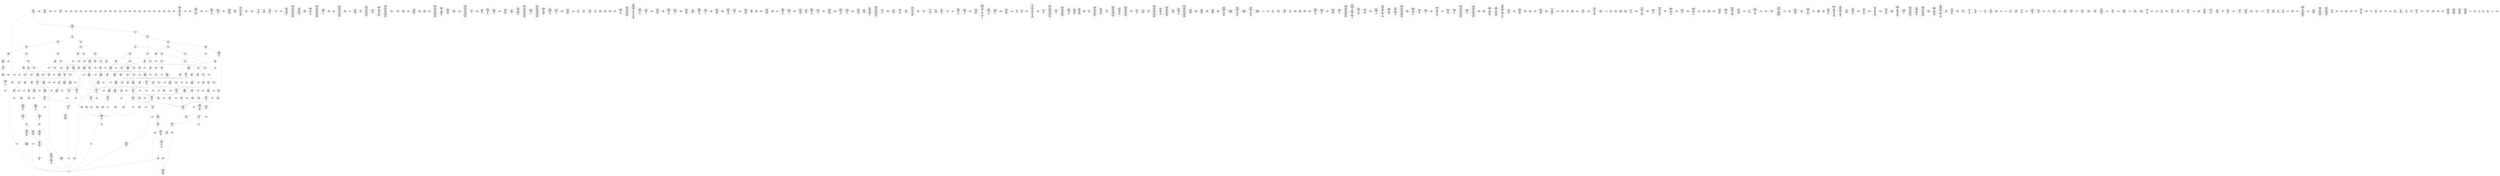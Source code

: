 /* Generated by GvGen v.1.0 (https://www.github.com/stricaud/gvgen) */

digraph G {
compound=true;
   node1 [label="[anywhere]"];
   node2 [label="# 0x0
PUSHX Data
PUSHX Data
MSTORE
PUSHX LogicData
CALLDATASIZE
LT
PUSHX Data
JUMPI
"];
   node3 [label="# 0xd
PUSHX Data
CALLDATALOAD
PUSHX BitData
SHR
PUSHX LogicData
GT
PUSHX Data
JUMPI
"];
   node4 [label="# 0x1e
PUSHX LogicData
GT
PUSHX Data
JUMPI
"];
   node5 [label="# 0x29
PUSHX LogicData
GT
PUSHX Data
JUMPI
"];
   node6 [label="# 0x34
PUSHX LogicData
EQ
PUSHX Data
JUMPI
"];
   node7 [label="# 0x3f
PUSHX LogicData
EQ
PUSHX Data
JUMPI
"];
   node8 [label="# 0x4a
PUSHX LogicData
EQ
PUSHX Data
JUMPI
"];
   node9 [label="# 0x55
PUSHX LogicData
EQ
PUSHX Data
JUMPI
"];
   node10 [label="# 0x60
PUSHX LogicData
EQ
PUSHX Data
JUMPI
"];
   node11 [label="# 0x6b
PUSHX Data
REVERT
"];
   node12 [label="# 0x6f
JUMPDEST
PUSHX LogicData
EQ
PUSHX Data
JUMPI
"];
   node13 [label="# 0x7b
PUSHX LogicData
EQ
PUSHX Data
JUMPI
"];
   node14 [label="# 0x86
PUSHX LogicData
EQ
PUSHX Data
JUMPI
"];
   node15 [label="# 0x91
PUSHX LogicData
EQ
PUSHX Data
JUMPI
"];
   node16 [label="# 0x9c
PUSHX LogicData
EQ
PUSHX Data
JUMPI
"];
   node17 [label="# 0xa7
PUSHX Data
REVERT
"];
   node18 [label="# 0xab
JUMPDEST
PUSHX LogicData
GT
PUSHX Data
JUMPI
"];
   node19 [label="# 0xb7
PUSHX LogicData
EQ
PUSHX Data
JUMPI
"];
   node20 [label="# 0xc2
PUSHX LogicData
EQ
PUSHX Data
JUMPI
"];
   node21 [label="# 0xcd
PUSHX LogicData
EQ
PUSHX Data
JUMPI
"];
   node22 [label="# 0xd8
PUSHX LogicData
EQ
PUSHX Data
JUMPI
"];
   node23 [label="# 0xe3
PUSHX LogicData
EQ
PUSHX Data
JUMPI
"];
   node24 [label="# 0xee
PUSHX Data
REVERT
"];
   node25 [label="# 0xf2
JUMPDEST
PUSHX LogicData
EQ
PUSHX Data
JUMPI
"];
   node26 [label="# 0xfe
PUSHX LogicData
EQ
PUSHX Data
JUMPI
"];
   node27 [label="# 0x109
PUSHX LogicData
EQ
PUSHX Data
JUMPI
"];
   node28 [label="# 0x114
PUSHX LogicData
EQ
PUSHX Data
JUMPI
"];
   node29 [label="# 0x11f
PUSHX LogicData
EQ
PUSHX Data
JUMPI
"];
   node30 [label="# 0x12a
PUSHX Data
REVERT
"];
   node31 [label="# 0x12e
JUMPDEST
PUSHX LogicData
GT
PUSHX Data
JUMPI
"];
   node32 [label="# 0x13a
PUSHX LogicData
GT
PUSHX Data
JUMPI
"];
   node33 [label="# 0x145
PUSHX LogicData
EQ
PUSHX Data
JUMPI
"];
   node34 [label="# 0x150
PUSHX LogicData
EQ
PUSHX Data
JUMPI
"];
   node35 [label="# 0x15b
PUSHX LogicData
EQ
PUSHX Data
JUMPI
"];
   node36 [label="# 0x166
PUSHX LogicData
EQ
PUSHX Data
JUMPI
"];
   node37 [label="# 0x171
PUSHX LogicData
EQ
PUSHX Data
JUMPI
"];
   node38 [label="# 0x17c
PUSHX Data
REVERT
"];
   node39 [label="# 0x180
JUMPDEST
PUSHX LogicData
EQ
PUSHX Data
JUMPI
"];
   node40 [label="# 0x18c
PUSHX LogicData
EQ
PUSHX Data
JUMPI
"];
   node41 [label="# 0x197
PUSHX LogicData
EQ
PUSHX Data
JUMPI
"];
   node42 [label="# 0x1a2
PUSHX LogicData
EQ
PUSHX Data
JUMPI
"];
   node43 [label="# 0x1ad
PUSHX LogicData
EQ
PUSHX Data
JUMPI
"];
   node44 [label="# 0x1b8
PUSHX Data
REVERT
"];
   node45 [label="# 0x1bc
JUMPDEST
PUSHX LogicData
GT
PUSHX Data
JUMPI
"];
   node46 [label="# 0x1c8
PUSHX LogicData
EQ
PUSHX Data
JUMPI
"];
   node47 [label="# 0x1d3
PUSHX LogicData
EQ
PUSHX Data
JUMPI
"];
   node48 [label="# 0x1de
PUSHX LogicData
EQ
PUSHX Data
JUMPI
"];
   node49 [label="# 0x1e9
PUSHX LogicData
EQ
PUSHX Data
JUMPI
"];
   node50 [label="# 0x1f4
PUSHX LogicData
EQ
PUSHX Data
JUMPI
"];
   node51 [label="# 0x1ff
PUSHX Data
REVERT
"];
   node52 [label="# 0x203
JUMPDEST
PUSHX LogicData
EQ
PUSHX Data
JUMPI
"];
   node53 [label="# 0x20f
PUSHX LogicData
EQ
PUSHX Data
JUMPI
"];
   node54 [label="# 0x21a
PUSHX LogicData
EQ
PUSHX Data
JUMPI
"];
   node55 [label="# 0x225
PUSHX LogicData
EQ
PUSHX Data
JUMPI
"];
   node56 [label="# 0x230
PUSHX LogicData
EQ
PUSHX Data
JUMPI
"];
   node57 [label="# 0x23b
JUMPDEST
PUSHX Data
REVERT
"];
   node58 [label="# 0x240
JUMPDEST
CALLVALUE
ISZERO
PUSHX Data
JUMPI
"];
   node59 [label="# 0x248
PUSHX Data
REVERT
"];
   node60 [label="# 0x24c
JUMPDEST
PUSHX Data
PUSHX Data
CALLDATASIZE
PUSHX Data
PUSHX Data
JUMP
"];
   node61 [label="# 0x25b
JUMPDEST
PUSHX Data
JUMP
"];
   node62 [label="# 0x260
JUMPDEST
PUSHX MemData
MLOAD
ISZERO
ISZERO
MSTORE
PUSHX ArithData
ADD
"];
   node63 [label="# 0x26c
JUMPDEST
PUSHX MemData
MLOAD
SUB
RETURN
"];
   node64 [label="# 0x275
JUMPDEST
CALLVALUE
ISZERO
PUSHX Data
JUMPI
"];
   node65 [label="# 0x27d
PUSHX Data
REVERT
"];
   node66 [label="# 0x281
JUMPDEST
PUSHX Data
PUSHX Data
CALLDATASIZE
PUSHX Data
PUSHX Data
JUMP
"];
   node67 [label="# 0x290
JUMPDEST
PUSHX Data
JUMP
"];
   node68 [label="# 0x295
JUMPDEST
STOP
"];
   node69 [label="# 0x297
JUMPDEST
CALLVALUE
ISZERO
PUSHX Data
JUMPI
"];
   node70 [label="# 0x29f
PUSHX Data
REVERT
"];
   node71 [label="# 0x2a3
JUMPDEST
PUSHX Data
PUSHX Data
JUMP
"];
   node72 [label="# 0x2ac
JUMPDEST
PUSHX MemData
MLOAD
PUSHX Data
PUSHX Data
JUMP
"];
   node73 [label="# 0x2b9
JUMPDEST
CALLVALUE
ISZERO
PUSHX Data
JUMPI
"];
   node74 [label="# 0x2c1
PUSHX Data
REVERT
"];
   node75 [label="# 0x2c5
JUMPDEST
PUSHX Data
PUSHX Data
CALLDATASIZE
PUSHX Data
PUSHX Data
JUMP
"];
   node76 [label="# 0x2d4
JUMPDEST
PUSHX Data
JUMP
"];
   node77 [label="# 0x2d9
JUMPDEST
PUSHX MemData
MLOAD
PUSHX ArithData
PUSHX BitData
PUSHX BitData
SHL
SUB
AND
MSTORE
PUSHX ArithData
ADD
PUSHX Data
JUMP
"];
   node78 [label="# 0x2f1
JUMPDEST
CALLVALUE
ISZERO
PUSHX Data
JUMPI
"];
   node79 [label="# 0x2f9
PUSHX Data
REVERT
"];
   node80 [label="# 0x2fd
JUMPDEST
PUSHX Data
PUSHX Data
CALLDATASIZE
PUSHX Data
PUSHX Data
JUMP
"];
   node81 [label="# 0x30c
JUMPDEST
PUSHX Data
JUMP
"];
   node82 [label="# 0x311
JUMPDEST
CALLVALUE
ISZERO
PUSHX Data
JUMPI
"];
   node83 [label="# 0x319
PUSHX Data
REVERT
"];
   node84 [label="# 0x31d
JUMPDEST
PUSHX Data
PUSHX Data
CALLDATASIZE
PUSHX Data
PUSHX Data
JUMP
"];
   node85 [label="# 0x32c
JUMPDEST
PUSHX Data
JUMP
"];
   node86 [label="# 0x331
JUMPDEST
PUSHX MemData
MLOAD
MSTORE
PUSHX ArithData
ADD
PUSHX Data
JUMP
"];
   node87 [label="# 0x33f
JUMPDEST
CALLVALUE
ISZERO
PUSHX Data
JUMPI
"];
   node88 [label="# 0x347
PUSHX Data
REVERT
"];
   node89 [label="# 0x34b
JUMPDEST
PUSHX StorData
SLOAD
PUSHX Data
JUMP
"];
   node90 [label="# 0x354
JUMPDEST
CALLVALUE
ISZERO
PUSHX Data
JUMPI
"];
   node91 [label="# 0x35c
PUSHX Data
REVERT
"];
   node92 [label="# 0x360
JUMPDEST
PUSHX Data
PUSHX Data
CALLDATASIZE
PUSHX Data
PUSHX Data
JUMP
"];
   node93 [label="# 0x36f
JUMPDEST
PUSHX Data
JUMP
"];
   node94 [label="# 0x374
JUMPDEST
CALLVALUE
ISZERO
PUSHX Data
JUMPI
"];
   node95 [label="# 0x37c
PUSHX Data
REVERT
"];
   node96 [label="# 0x380
JUMPDEST
PUSHX Data
PUSHX Data
CALLDATASIZE
PUSHX Data
PUSHX Data
JUMP
"];
   node97 [label="# 0x38f
JUMPDEST
PUSHX Data
JUMP
"];
   node98 [label="# 0x394
JUMPDEST
CALLVALUE
ISZERO
PUSHX Data
JUMPI
"];
   node99 [label="# 0x39c
PUSHX Data
REVERT
"];
   node100 [label="# 0x3a0
JUMPDEST
PUSHX Data
PUSHX Data
JUMP
"];
   node101 [label="# 0x3a9
JUMPDEST
CALLVALUE
ISZERO
PUSHX Data
JUMPI
"];
   node102 [label="# 0x3b1
PUSHX Data
REVERT
"];
   node103 [label="# 0x3b5
JUMPDEST
PUSHX Data
PUSHX Data
CALLDATASIZE
PUSHX Data
PUSHX Data
JUMP
"];
   node104 [label="# 0x3c4
JUMPDEST
PUSHX Data
JUMP
"];
   node105 [label="# 0x3c9
JUMPDEST
CALLVALUE
ISZERO
PUSHX Data
JUMPI
"];
   node106 [label="# 0x3d1
PUSHX Data
REVERT
"];
   node107 [label="# 0x3d5
JUMPDEST
PUSHX Data
PUSHX Data
CALLDATASIZE
PUSHX Data
PUSHX Data
JUMP
"];
   node108 [label="# 0x3e4
JUMPDEST
PUSHX Data
JUMP
"];
   node109 [label="# 0x3e9
JUMPDEST
CALLVALUE
ISZERO
PUSHX Data
JUMPI
"];
   node110 [label="# 0x3f1
PUSHX Data
REVERT
"];
   node111 [label="# 0x3f5
JUMPDEST
PUSHX Data
PUSHX Data
CALLDATASIZE
PUSHX Data
PUSHX Data
JUMP
"];
   node112 [label="# 0x404
JUMPDEST
PUSHX Data
JUMP
"];
   node113 [label="# 0x409
JUMPDEST
CALLVALUE
ISZERO
PUSHX Data
JUMPI
"];
   node114 [label="# 0x411
PUSHX Data
REVERT
"];
   node115 [label="# 0x415
JUMPDEST
PUSHX Data
PUSHX StorData
SLOAD
JUMP
"];
   node116 [label="# 0x41f
JUMPDEST
CALLVALUE
ISZERO
PUSHX Data
JUMPI
"];
   node117 [label="# 0x427
PUSHX Data
REVERT
"];
   node118 [label="# 0x42b
JUMPDEST
PUSHX Data
PUSHX StorData
SLOAD
JUMP
"];
   node119 [label="# 0x435
JUMPDEST
CALLVALUE
ISZERO
PUSHX Data
JUMPI
"];
   node120 [label="# 0x43d
PUSHX Data
REVERT
"];
   node121 [label="# 0x441
JUMPDEST
PUSHX Data
PUSHX Data
CALLDATASIZE
PUSHX Data
PUSHX Data
JUMP
"];
   node122 [label="# 0x450
JUMPDEST
PUSHX Data
JUMP
"];
   node123 [label="# 0x455
JUMPDEST
CALLVALUE
ISZERO
PUSHX Data
JUMPI
"];
   node124 [label="# 0x45d
PUSHX Data
REVERT
"];
   node125 [label="# 0x461
JUMPDEST
PUSHX Data
PUSHX StorData
SLOAD
JUMP
"];
   node126 [label="# 0x46b
JUMPDEST
CALLVALUE
ISZERO
PUSHX Data
JUMPI
"];
   node127 [label="# 0x473
PUSHX Data
REVERT
"];
   node128 [label="# 0x477
JUMPDEST
PUSHX Data
PUSHX Data
CALLDATASIZE
PUSHX Data
PUSHX Data
JUMP
"];
   node129 [label="# 0x486
JUMPDEST
PUSHX Data
JUMP
"];
   node130 [label="# 0x48b
JUMPDEST
CALLVALUE
ISZERO
PUSHX Data
JUMPI
"];
   node131 [label="# 0x493
PUSHX Data
REVERT
"];
   node132 [label="# 0x497
JUMPDEST
PUSHX Data
PUSHX Data
JUMP
"];
   node133 [label="# 0x4a0
JUMPDEST
CALLVALUE
ISZERO
PUSHX Data
JUMPI
"];
   node134 [label="# 0x4a8
PUSHX Data
REVERT
"];
   node135 [label="# 0x4ac
JUMPDEST
PUSHX Data
PUSHX Data
CALLDATASIZE
PUSHX Data
PUSHX Data
JUMP
"];
   node136 [label="# 0x4bb
JUMPDEST
PUSHX Data
JUMP
"];
   node137 [label="# 0x4c0
JUMPDEST
CALLVALUE
ISZERO
PUSHX Data
JUMPI
"];
   node138 [label="# 0x4c8
PUSHX Data
REVERT
"];
   node139 [label="# 0x4cc
JUMPDEST
PUSHX StorData
SLOAD
PUSHX ArithData
PUSHX BitData
PUSHX BitData
SHL
SUB
AND
PUSHX Data
JUMP
"];
   node140 [label="# 0x4de
JUMPDEST
CALLVALUE
ISZERO
PUSHX Data
JUMPI
"];
   node141 [label="# 0x4e6
PUSHX Data
REVERT
"];
   node142 [label="# 0x4ea
JUMPDEST
PUSHX Data
PUSHX Data
JUMP
"];
   node143 [label="# 0x4f3
JUMPDEST
CALLVALUE
ISZERO
PUSHX Data
JUMPI
"];
   node144 [label="# 0x4fb
PUSHX Data
REVERT
"];
   node145 [label="# 0x4ff
JUMPDEST
PUSHX Data
PUSHX Data
CALLDATASIZE
PUSHX Data
PUSHX Data
JUMP
"];
   node146 [label="# 0x50e
JUMPDEST
PUSHX Data
JUMP
"];
   node147 [label="# 0x513
JUMPDEST
CALLVALUE
ISZERO
PUSHX Data
JUMPI
"];
   node148 [label="# 0x51b
PUSHX Data
REVERT
"];
   node149 [label="# 0x51f
JUMPDEST
PUSHX Data
PUSHX Data
CALLDATASIZE
PUSHX Data
PUSHX Data
JUMP
"];
   node150 [label="# 0x52e
JUMPDEST
PUSHX Data
JUMP
"];
   node151 [label="# 0x533
JUMPDEST
CALLVALUE
ISZERO
PUSHX Data
JUMPI
"];
   node152 [label="# 0x53b
PUSHX Data
REVERT
"];
   node153 [label="# 0x53f
JUMPDEST
PUSHX Data
PUSHX Data
CALLDATASIZE
PUSHX Data
PUSHX Data
JUMP
"];
   node154 [label="# 0x54e
JUMPDEST
PUSHX Data
JUMP
"];
   node155 [label="# 0x553
JUMPDEST
CALLVALUE
ISZERO
PUSHX Data
JUMPI
"];
   node156 [label="# 0x55b
PUSHX Data
REVERT
"];
   node157 [label="# 0x55f
JUMPDEST
PUSHX Data
PUSHX Data
CALLDATASIZE
PUSHX Data
PUSHX Data
JUMP
"];
   node158 [label="# 0x56e
JUMPDEST
PUSHX Data
JUMP
"];
   node159 [label="# 0x573
JUMPDEST
CALLVALUE
ISZERO
PUSHX Data
JUMPI
"];
   node160 [label="# 0x57b
PUSHX Data
REVERT
"];
   node161 [label="# 0x57f
JUMPDEST
PUSHX Data
PUSHX Data
CALLDATASIZE
PUSHX Data
PUSHX Data
JUMP
"];
   node162 [label="# 0x58e
JUMPDEST
PUSHX Data
JUMP
"];
   node163 [label="# 0x593
JUMPDEST
CALLVALUE
ISZERO
PUSHX Data
JUMPI
"];
   node164 [label="# 0x59b
PUSHX Data
REVERT
"];
   node165 [label="# 0x59f
JUMPDEST
PUSHX Data
PUSHX Data
CALLDATASIZE
PUSHX Data
PUSHX Data
JUMP
"];
   node166 [label="# 0x5ae
JUMPDEST
PUSHX Data
JUMP
"];
   node167 [label="# 0x5b3
JUMPDEST
CALLVALUE
ISZERO
PUSHX Data
JUMPI
"];
   node168 [label="# 0x5bb
PUSHX Data
REVERT
"];
   node169 [label="# 0x5bf
JUMPDEST
PUSHX Data
PUSHX Data
CALLDATASIZE
PUSHX Data
PUSHX Data
JUMP
"];
   node170 [label="# 0x5ce
JUMPDEST
PUSHX Data
JUMP
"];
   node171 [label="# 0x5d3
JUMPDEST
CALLVALUE
ISZERO
PUSHX Data
JUMPI
"];
   node172 [label="# 0x5db
PUSHX Data
REVERT
"];
   node173 [label="# 0x5df
JUMPDEST
PUSHX Data
PUSHX StorData
SLOAD
JUMP
"];
   node174 [label="# 0x5e9
JUMPDEST
CALLVALUE
ISZERO
PUSHX Data
JUMPI
"];
   node175 [label="# 0x5f1
PUSHX Data
REVERT
"];
   node176 [label="# 0x5f5
JUMPDEST
PUSHX Data
PUSHX Data
CALLDATASIZE
PUSHX Data
PUSHX Data
JUMP
"];
   node177 [label="# 0x604
JUMPDEST
PUSHX Data
JUMP
"];
   node178 [label="# 0x609
JUMPDEST
CALLVALUE
ISZERO
PUSHX Data
JUMPI
"];
   node179 [label="# 0x611
PUSHX Data
REVERT
"];
   node180 [label="# 0x615
JUMPDEST
PUSHX Data
PUSHX Data
CALLDATASIZE
PUSHX Data
PUSHX Data
JUMP
"];
   node181 [label="# 0x624
JUMPDEST
PUSHX Data
JUMP
"];
   node182 [label="# 0x629
JUMPDEST
CALLVALUE
ISZERO
PUSHX Data
JUMPI
"];
   node183 [label="# 0x631
PUSHX Data
REVERT
"];
   node184 [label="# 0x635
JUMPDEST
PUSHX Data
PUSHX Data
CALLDATASIZE
PUSHX Data
PUSHX Data
JUMP
"];
   node185 [label="# 0x644
JUMPDEST
PUSHX Data
JUMP
"];
   node186 [label="# 0x649
JUMPDEST
CALLVALUE
ISZERO
PUSHX Data
JUMPI
"];
   node187 [label="# 0x651
PUSHX Data
REVERT
"];
   node188 [label="# 0x655
JUMPDEST
PUSHX Data
PUSHX Data
CALLDATASIZE
PUSHX Data
PUSHX Data
JUMP
"];
   node189 [label="# 0x664
JUMPDEST
PUSHX Data
JUMP
"];
   node190 [label="# 0x669
JUMPDEST
CALLVALUE
ISZERO
PUSHX Data
JUMPI
"];
   node191 [label="# 0x671
PUSHX Data
REVERT
"];
   node192 [label="# 0x675
JUMPDEST
PUSHX Data
PUSHX StorData
SLOAD
JUMP
"];
   node193 [label="# 0x67f
JUMPDEST
CALLVALUE
ISZERO
PUSHX Data
JUMPI
"];
   node194 [label="# 0x687
PUSHX Data
REVERT
"];
   node195 [label="# 0x68b
JUMPDEST
PUSHX Data
PUSHX Data
CALLDATASIZE
PUSHX Data
PUSHX Data
JUMP
"];
   node196 [label="# 0x69a
JUMPDEST
PUSHX Data
JUMP
"];
   node197 [label="# 0x69f
JUMPDEST
CALLVALUE
ISZERO
PUSHX Data
JUMPI
"];
   node198 [label="# 0x6a7
PUSHX Data
REVERT
"];
   node199 [label="# 0x6ab
JUMPDEST
PUSHX Data
PUSHX Data
CALLDATASIZE
PUSHX Data
PUSHX Data
JUMP
"];
   node200 [label="# 0x6ba
JUMPDEST
PUSHX ArithData
PUSHX BitData
PUSHX BitData
SHL
SUB
AND
PUSHX Data
MSTORE
PUSHX Data
PUSHX Data
MSTORE
PUSHX Data
SHA3
AND
MSTORE
MSTORE
SHA3
SLOAD
PUSHX BitData
AND
JUMP
"];
   node201 [label="# 0x6e8
JUMPDEST
PUSHX Data
PUSHX Data
CALLDATASIZE
PUSHX Data
PUSHX Data
JUMP
"];
   node202 [label="# 0x6f6
JUMPDEST
PUSHX Data
JUMP
"];
   node203 [label="# 0x6fb
JUMPDEST
CALLVALUE
ISZERO
PUSHX Data
JUMPI
"];
   node204 [label="# 0x703
PUSHX Data
REVERT
"];
   node205 [label="# 0x707
JUMPDEST
PUSHX Data
PUSHX Data
CALLDATASIZE
PUSHX Data
PUSHX Data
JUMP
"];
   node206 [label="# 0x716
JUMPDEST
PUSHX Data
JUMP
"];
   node207 [label="# 0x71b
JUMPDEST
CALLVALUE
ISZERO
PUSHX Data
JUMPI
"];
   node208 [label="# 0x723
PUSHX Data
REVERT
"];
   node209 [label="# 0x727
JUMPDEST
PUSHX Data
PUSHX StorData
SLOAD
JUMP
"];
   node210 [label="# 0x731
JUMPDEST
PUSHX Data
PUSHX ArithData
PUSHX BitData
PUSHX BitData
SHL
SUB
NOT
AND
PUSHX BitData
PUSHX BitData
SHL
EQ
PUSHX Data
JUMPI
"];
   node211 [label="# 0x74d
PUSHX Data
PUSHX Data
JUMP
"];
   node212 [label="# 0x756
JUMPDEST
JUMP
"];
   node213 [label="# 0x75c
JUMPDEST
PUSHX StorData
SLOAD
PUSHX ArithData
PUSHX BitData
PUSHX BitData
SHL
SUB
AND
CALLER
EQ
PUSHX Data
JUMPI
"];
   node214 [label="# 0x770
PUSHX StorData
SLOAD
PUSHX ArithData
PUSHX BitData
PUSHX BitData
SHL
SUB
AND
CALLER
EQ
"];
   node215 [label="# 0x77f
JUMPDEST
PUSHX Data
JUMPI
"];
   node216 [label="# 0x784
PUSHX MemData
MLOAD
PUSHX BitData
PUSHX BitData
SHL
MSTORE
PUSHX ArithData
ADD
PUSHX Data
PUSHX Data
JUMP
"];
   node217 [label="# 0x79b
JUMPDEST
PUSHX MemData
MLOAD
SUB
REVERT
"];
   node218 [label="# 0x7a4
JUMPDEST
PUSHX Data
SSTORE
PUSHX Data
SSTORE
JUMP
"];
   node219 [label="# 0x7af
JUMPDEST
PUSHX Data
PUSHX StorData
SLOAD
PUSHX Data
PUSHX Data
JUMP
"];
   node220 [label="# 0x7be
JUMPDEST
PUSHX ArithData
ADD
PUSHX ArithData
DIV
MUL
PUSHX ArithData
ADD
PUSHX MemData
MLOAD
ADD
PUSHX Data
MSTORE
MSTORE
PUSHX ArithData
ADD
SLOAD
PUSHX Data
PUSHX Data
JUMP
"];
   node221 [label="# 0x7ea
JUMPDEST
ISZERO
PUSHX Data
JUMPI
"];
   node222 [label="# 0x7f1
PUSHX LogicData
LT
PUSHX Data
JUMPI
"];
   node223 [label="# 0x7f9
PUSHX ArithData
SLOAD
DIV
MUL
MSTORE
PUSHX ArithData
ADD
PUSHX Data
JUMP
"];
   node224 [label="# 0x80c
JUMPDEST
ADD
PUSHX Data
MSTORE
PUSHX Data
PUSHX Data
SHA3
"];
   node225 [label="# 0x81a
JUMPDEST
SLOAD
MSTORE
PUSHX ArithData
ADD
PUSHX ArithData
ADD
GT
PUSHX Data
JUMPI
"];
   node226 [label="# 0x82e
SUB
PUSHX BitData
AND
ADD
"];
   node227 [label="# 0x837
JUMPDEST
JUMP
"];
   node228 [label="# 0x841
JUMPDEST
PUSHX Data
MSTORE
PUSHX Data
PUSHX Data
MSTORE
PUSHX Data
SHA3
SLOAD
PUSHX ArithData
PUSHX BitData
PUSHX BitData
SHL
SUB
AND
PUSHX Data
JUMPI
"];
   node229 [label="# 0x85e
PUSHX MemData
MLOAD
PUSHX BitData
PUSHX BitData
SHL
MSTORE
PUSHX Data
PUSHX ArithData
ADD
MSTORE
PUSHX Data
PUSHX ArithData
ADD
MSTORE
PUSHX Data
PUSHX ArithData
ADD
MSTORE
PUSHX BitData
PUSHX BitData
SHL
PUSHX ArithData
ADD
MSTORE
PUSHX ArithData
ADD
PUSHX Data
JUMP
"];
   node230 [label="# 0x8ba
JUMPDEST
PUSHX Data
MSTORE
PUSHX Data
PUSHX Data
MSTORE
PUSHX Data
SHA3
SLOAD
PUSHX ArithData
PUSHX BitData
PUSHX BitData
SHL
SUB
AND
JUMP
"];
   node231 [label="# 0x8d6
JUMPDEST
PUSHX Data
PUSHX Data
PUSHX Data
JUMP
"];
   node232 [label="# 0x8e1
JUMPDEST
PUSHX ArithData
PUSHX BitData
PUSHX BitData
SHL
SUB
AND
PUSHX ArithData
PUSHX BitData
PUSHX BitData
SHL
SUB
AND
EQ
ISZERO
PUSHX Data
JUMPI
"];
   node233 [label="# 0x8fe
PUSHX MemData
MLOAD
PUSHX BitData
PUSHX BitData
SHL
MSTORE
PUSHX Data
PUSHX ArithData
ADD
MSTORE
PUSHX Data
PUSHX ArithData
ADD
MSTORE
PUSHX Data
PUSHX ArithData
ADD
MSTORE
PUSHX BitData
PUSHX BitData
SHL
PUSHX ArithData
ADD
MSTORE
PUSHX ArithData
ADD
PUSHX Data
JUMP
"];
   node234 [label="# 0x94f
JUMPDEST
CALLER
PUSHX ArithData
PUSHX BitData
PUSHX BitData
SHL
SUB
AND
EQ
PUSHX Data
JUMPI
"];
   node235 [label="# 0x961
PUSHX Data
CALLER
PUSHX Data
JUMP
"];
   node236 [label="# 0x96b
JUMPDEST
PUSHX Data
JUMPI
"];
   node237 [label="# 0x970
PUSHX MemData
MLOAD
PUSHX BitData
PUSHX BitData
SHL
MSTORE
PUSHX Data
PUSHX ArithData
ADD
MSTORE
PUSHX Data
PUSHX ArithData
ADD
MSTORE
PUSHX Data
PUSHX ArithData
ADD
MSTORE
PUSHX Data
PUSHX ArithData
ADD
MSTORE
PUSHX ArithData
ADD
PUSHX Data
JUMP
"];
   node238 [label="# 0x9dd
JUMPDEST
PUSHX Data
PUSHX Data
JUMP
"];
   node239 [label="# 0x9e7
JUMPDEST
JUMP
"];
   node240 [label="# 0x9ec
JUMPDEST
PUSHX Data
PUSHX StorData
SLOAD
PUSHX StorData
SLOAD
PUSHX Data
PUSHX Data
JUMP
"];
   node241 [label="# 0x9fe
JUMPDEST
TIMESTAMP
GT
PUSHX Data
JUMPI
"];
   node242 [label="# 0xa05
PUSHX MemData
MLOAD
PUSHX BitData
PUSHX BitData
SHL
MSTORE
PUSHX Data
PUSHX ArithData
ADD
MSTORE
PUSHX Data
PUSHX ArithData
ADD
MSTORE
PUSHX BitData
PUSHX BitData
SHL
PUSHX ArithData
ADD
MSTORE
PUSHX ArithData
ADD
PUSHX Data
JUMP
"];
   node243 [label="# 0xa44
JUMPDEST
PUSHX StorData
SLOAD
TIMESTAMP
LT
ISZERO
PUSHX Data
JUMPI
"];
   node244 [label="# 0xa4f
PUSHX ArithData
PUSHX BitData
PUSHX BitData
SHL
SUB
AND
PUSHX Data
MSTORE
PUSHX Data
PUSHX Data
MSTORE
PUSHX Data
SHA3
SLOAD
PUSHX BitData
AND
ISZERO
ISZERO
PUSHX LogicData
EQ
PUSHX Data
JUMPI
"];
   node245 [label="# 0xa74
PUSHX MemData
MLOAD
PUSHX BitData
PUSHX BitData
SHL
MSTORE
PUSHX Data
PUSHX ArithData
ADD
MSTORE
PUSHX Data
PUSHX ArithData
ADD
MSTORE
PUSHX Data
PUSHX ArithData
ADD
MSTORE
PUSHX BitData
PUSHX BitData
SHL
PUSHX ArithData
ADD
MSTORE
PUSHX ArithData
ADD
PUSHX Data
JUMP
"];
   node246 [label="# 0xac6
JUMPDEST
PUSHX StorData
SLOAD
JUMP
"];
   node247 [label="# 0xace
JUMPDEST
PUSHX StorData
SLOAD
JUMP
"];
   node248 [label="# 0xad6
JUMPDEST
JUMP
"];
   node249 [label="# 0xadb
JUMPDEST
PUSHX Data
CALLER
PUSHX Data
JUMP
"];
   node250 [label="# 0xae5
JUMPDEST
PUSHX Data
JUMPI
"];
   node251 [label="# 0xaea
PUSHX MemData
MLOAD
PUSHX BitData
PUSHX BitData
SHL
MSTORE
PUSHX ArithData
ADD
PUSHX Data
PUSHX Data
JUMP
"];
   node252 [label="# 0xb01
JUMPDEST
PUSHX Data
PUSHX Data
JUMP
"];
   node253 [label="# 0xb0c
JUMPDEST
PUSHX Data
PUSHX Data
PUSHX Data
JUMP
"];
   node254 [label="# 0xb17
JUMPDEST
LT
PUSHX Data
JUMPI
"];
   node255 [label="# 0xb1e
PUSHX MemData
MLOAD
PUSHX BitData
PUSHX BitData
SHL
MSTORE
PUSHX Data
PUSHX ArithData
ADD
MSTORE
PUSHX Data
PUSHX ArithData
ADD
MSTORE
PUSHX Data
PUSHX ArithData
ADD
MSTORE
PUSHX BitData
PUSHX BitData
SHL
PUSHX ArithData
ADD
MSTORE
PUSHX ArithData
ADD
PUSHX Data
JUMP
"];
   node256 [label="# 0xb79
JUMPDEST
PUSHX ArithData
PUSHX BitData
PUSHX BitData
SHL
SUB
AND
PUSHX Data
MSTORE
PUSHX Data
PUSHX Data
MSTORE
PUSHX Data
SHA3
MSTORE
MSTORE
SHA3
SLOAD
JUMP
"];
   node257 [label="# 0xba2
JUMPDEST
PUSHX StorData
SLOAD
PUSHX ArithData
PUSHX BitData
PUSHX BitData
SHL
SUB
AND
CALLER
EQ
PUSHX Data
JUMPI
"];
   node258 [label="# 0xbb6
PUSHX StorData
SLOAD
PUSHX ArithData
PUSHX BitData
PUSHX BitData
SHL
SUB
AND
CALLER
EQ
"];
   node259 [label="# 0xbc5
JUMPDEST
PUSHX Data
JUMPI
"];
   node260 [label="# 0xbca
PUSHX MemData
MLOAD
PUSHX BitData
PUSHX BitData
SHL
MSTORE
PUSHX ArithData
ADD
PUSHX Data
PUSHX Data
JUMP
"];
   node261 [label="# 0xbe1
JUMPDEST
PUSHX MemData
MLOAD
SELFBALANCE
CALLER
ISZERO
PUSHX ArithData
MUL
PUSHX Data
CALL
ISZERO
ISZERO
PUSHX Data
JUMPI
"];
   node262 [label="# 0xc07
RETURNDATASIZE
PUSHX Data
RETURNDATACOPY
RETURNDATASIZE
PUSHX Data
REVERT
"];
   node263 [label="# 0xc10
JUMPDEST
JUMP
"];
   node264 [label="# 0xc14
JUMPDEST
PUSHX Data
PUSHX MemData
MLOAD
PUSHX ArithData
ADD
PUSHX Data
MSTORE
PUSHX Data
MSTORE
PUSHX Data
JUMP
"];
   node265 [label="# 0xc2f
JUMPDEST
PUSHX Data
PUSHX Data
PUSHX StorData
SLOAD
JUMP
"];
   node266 [label="# 0xc3a
JUMPDEST
LT
PUSHX Data
JUMPI
"];
   node267 [label="# 0xc41
PUSHX MemData
MLOAD
PUSHX BitData
PUSHX BitData
SHL
MSTORE
PUSHX Data
PUSHX ArithData
ADD
MSTORE
PUSHX Data
PUSHX ArithData
ADD
MSTORE
PUSHX Data
PUSHX ArithData
ADD
MSTORE
PUSHX BitData
PUSHX BitData
SHL
PUSHX ArithData
ADD
MSTORE
PUSHX ArithData
ADD
PUSHX Data
JUMP
"];
   node268 [label="# 0xc9d
JUMPDEST
PUSHX StorData
SLOAD
LT
PUSHX Data
JUMPI
"];
   node269 [label="# 0xca9
PUSHX Data
PUSHX Data
JUMP
"];
   node270 [label="# 0xcb0
JUMPDEST
PUSHX Data
MSTORE
PUSHX Data
PUSHX Data
SHA3
ADD
SLOAD
JUMP
"];
   node271 [label="# 0xcc2
JUMPDEST
PUSHX StorData
SLOAD
PUSHX ArithData
PUSHX BitData
PUSHX BitData
SHL
SUB
AND
CALLER
EQ
PUSHX Data
JUMPI
"];
   node272 [label="# 0xcd6
PUSHX StorData
SLOAD
PUSHX ArithData
PUSHX BitData
PUSHX BitData
SHL
SUB
AND
CALLER
EQ
"];
   node273 [label="# 0xce5
JUMPDEST
PUSHX Data
JUMPI
"];
   node274 [label="# 0xcea
PUSHX MemData
MLOAD
PUSHX BitData
PUSHX BitData
SHL
MSTORE
PUSHX ArithData
ADD
PUSHX Data
PUSHX Data
JUMP
"];
   node275 [label="# 0xd01
JUMPDEST
MLOAD
PUSHX Data
PUSHX Data
PUSHX ArithData
ADD
PUSHX Data
JUMP
"];
   node276 [label="# 0xd14
JUMPDEST
PUSHX Data
MSTORE
PUSHX Data
PUSHX Data
MSTORE
PUSHX Data
SHA3
SLOAD
PUSHX ArithData
PUSHX BitData
PUSHX BitData
SHL
SUB
AND
PUSHX Data
JUMPI
"];
   node277 [label="# 0xd32
PUSHX MemData
MLOAD
PUSHX BitData
PUSHX BitData
SHL
MSTORE
PUSHX Data
PUSHX ArithData
ADD
MSTORE
PUSHX Data
PUSHX ArithData
ADD
MSTORE
PUSHX Data
PUSHX ArithData
ADD
MSTORE
PUSHX BitData
PUSHX BitData
SHL
PUSHX ArithData
ADD
MSTORE
PUSHX ArithData
ADD
PUSHX Data
JUMP
"];
   node278 [label="# 0xd8b
JUMPDEST
PUSHX Data
PUSHX ArithData
PUSHX BitData
PUSHX BitData
SHL
SUB
AND
PUSHX Data
JUMPI
"];
   node279 [label="# 0xd9c
PUSHX MemData
MLOAD
PUSHX BitData
PUSHX BitData
SHL
MSTORE
PUSHX Data
PUSHX ArithData
ADD
MSTORE
PUSHX Data
PUSHX ArithData
ADD
MSTORE
PUSHX Data
PUSHX ArithData
ADD
MSTORE
PUSHX BitData
PUSHX BitData
SHL
PUSHX ArithData
ADD
MSTORE
PUSHX ArithData
ADD
PUSHX Data
JUMP
"];
   node280 [label="# 0xdf6
JUMPDEST
PUSHX ArithData
PUSHX BitData
PUSHX BitData
SHL
SUB
AND
PUSHX Data
MSTORE
PUSHX Data
PUSHX Data
MSTORE
PUSHX Data
SHA3
SLOAD
JUMP
"];
   node281 [label="# 0xe12
JUMPDEST
PUSHX StorData
SLOAD
PUSHX ArithData
PUSHX BitData
PUSHX BitData
SHL
SUB
AND
CALLER
EQ
PUSHX Data
JUMPI
"];
   node282 [label="# 0xe26
PUSHX StorData
SLOAD
PUSHX ArithData
PUSHX BitData
PUSHX BitData
SHL
SUB
AND
CALLER
EQ
"];
   node283 [label="# 0xe35
JUMPDEST
PUSHX Data
JUMPI
"];
   node284 [label="# 0xe3a
PUSHX MemData
MLOAD
PUSHX BitData
PUSHX BitData
SHL
MSTORE
PUSHX ArithData
ADD
PUSHX Data
PUSHX Data
JUMP
"];
   node285 [label="# 0xe51
JUMPDEST
PUSHX StorData
SLOAD
PUSHX MemData
MLOAD
PUSHX Data
PUSHX ArithData
PUSHX BitData
PUSHX BitData
SHL
SUB
AND
PUSHX Data
LOGX
PUSHX StorData
SLOAD
PUSHX ArithData
PUSHX BitData
PUSHX BitData
SHL
SUB
NOT
AND
SSTORE
JUMP
"];
   node286 [label="# 0xe9b
JUMPDEST
PUSHX StorData
SLOAD
PUSHX ArithData
PUSHX BitData
PUSHX BitData
SHL
SUB
AND
CALLER
EQ
PUSHX Data
JUMPI
"];
   node287 [label="# 0xeaf
PUSHX StorData
SLOAD
PUSHX ArithData
PUSHX BitData
PUSHX BitData
SHL
SUB
AND
CALLER
EQ
"];
   node288 [label="# 0xebe
JUMPDEST
PUSHX Data
JUMPI
"];
   node289 [label="# 0xec3
PUSHX MemData
MLOAD
PUSHX BitData
PUSHX BitData
SHL
MSTORE
PUSHX ArithData
ADD
PUSHX Data
PUSHX Data
JUMP
"];
   node290 [label="# 0xeda
JUMPDEST
PUSHX Data
"];
   node291 [label="# 0xedd
JUMPDEST
LT
ISZERO
PUSHX Data
JUMPI
"];
   node292 [label="# 0xee6
PUSHX Data
PUSHX Data
PUSHX StorData
SLOAD
JUMP
"];
   node293 [label="# 0xef0
JUMPDEST
PUSHX StorData
SLOAD
PUSHX Data
PUSHX StorData
SLOAD
JUMP
"];
   node294 [label="# 0xefe
JUMPDEST
LT
ISZERO
PUSHX Data
JUMPI
"];
   node295 [label="# 0xf05
PUSHX Data
PUSHX Data
PUSHX Data
JUMP
"];
   node296 [label="# 0xf0e
JUMPDEST
PUSHX Data
PUSHX Data
JUMP
"];
   node297 [label="# 0xf18
JUMPDEST
PUSHX Data
PUSHX Data
JUMP
"];
   node298 [label="# 0xf23
JUMPDEST
PUSHX Data
JUMP
"];
   node299 [label="# 0xf2b
JUMPDEST
PUSHX Data
PUSHX StorData
SLOAD
PUSHX Data
PUSHX Data
JUMP
"];
   node300 [label="# 0xf3a
JUMPDEST
PUSHX ArithData
PUSHX BitData
PUSHX BitData
SHL
SUB
AND
CALLER
EQ
ISZERO
PUSHX Data
JUMPI
"];
   node301 [label="# 0xf4c
PUSHX MemData
MLOAD
PUSHX BitData
PUSHX BitData
SHL
MSTORE
PUSHX Data
PUSHX ArithData
ADD
MSTORE
PUSHX Data
PUSHX ArithData
ADD
MSTORE
PUSHX Data
PUSHX ArithData
ADD
MSTORE
PUSHX ArithData
ADD
PUSHX Data
JUMP
"];
   node302 [label="# 0xf93
JUMPDEST
CALLER
PUSHX Data
MSTORE
PUSHX Data
PUSHX ArithData
MSTORE
PUSHX MemData
SHA3
PUSHX ArithData
PUSHX BitData
PUSHX BitData
SHL
SUB
AND
MSTORE
MSTORE
SHA3
SLOAD
PUSHX BitData
NOT
AND
ISZERO
ISZERO
OR
SSTORE
MLOAD
MSTORE
PUSHX Data
ADD
PUSHX MemData
MLOAD
SUB
LOGX
JUMP
"];
   node303 [label="# 0xfff
JUMPDEST
PUSHX StorData
SLOAD
PUSHX ArithData
PUSHX BitData
PUSHX BitData
SHL
SUB
AND
CALLER
EQ
PUSHX Data
JUMPI
"];
   node304 [label="# 0x1013
PUSHX StorData
SLOAD
PUSHX ArithData
PUSHX BitData
PUSHX BitData
SHL
SUB
AND
CALLER
EQ
"];
   node305 [label="# 0x1022
JUMPDEST
PUSHX Data
JUMPI
"];
   node306 [label="# 0x1027
PUSHX MemData
MLOAD
PUSHX BitData
PUSHX BitData
SHL
MSTORE
PUSHX ArithData
ADD
PUSHX Data
PUSHX Data
JUMP
"];
   node307 [label="# 0x103e
JUMPDEST
PUSHX Data
SSTORE
JUMP
"];
   node308 [label="# 0x1043
JUMPDEST
PUSHX StorData
SLOAD
PUSHX ArithData
PUSHX BitData
PUSHX BitData
SHL
SUB
AND
CALLER
EQ
PUSHX Data
JUMPI
"];
   node309 [label="# 0x1057
PUSHX StorData
SLOAD
PUSHX ArithData
PUSHX BitData
PUSHX BitData
SHL
SUB
AND
CALLER
EQ
"];
   node310 [label="# 0x1066
JUMPDEST
PUSHX Data
JUMPI
"];
   node311 [label="# 0x106b
PUSHX MemData
MLOAD
PUSHX BitData
PUSHX BitData
SHL
MSTORE
PUSHX ArithData
ADD
PUSHX Data
PUSHX Data
JUMP
"];
   node312 [label="# 0x1082
JUMPDEST
MLOAD
PUSHX Data
PUSHX Data
PUSHX ArithData
ADD
PUSHX Data
JUMP
"];
   node313 [label="# 0x1095
JUMPDEST
PUSHX StorData
SLOAD
PUSHX ArithData
PUSHX BitData
PUSHX BitData
SHL
SUB
AND
CALLER
EQ
PUSHX Data
JUMPI
"];
   node314 [label="# 0x10a9
PUSHX StorData
SLOAD
PUSHX ArithData
PUSHX BitData
PUSHX BitData
SHL
SUB
AND
CALLER
EQ
"];
   node315 [label="# 0x10b8
JUMPDEST
PUSHX Data
JUMPI
"];
   node316 [label="# 0x10bd
PUSHX MemData
MLOAD
PUSHX BitData
PUSHX BitData
SHL
MSTORE
PUSHX ArithData
ADD
PUSHX Data
PUSHX Data
JUMP
"];
   node317 [label="# 0x10d4
JUMPDEST
PUSHX Data
SSTORE
JUMP
"];
   node318 [label="# 0x10d9
JUMPDEST
PUSHX StorData
SLOAD
PUSHX ArithData
PUSHX BitData
PUSHX BitData
SHL
SUB
AND
CALLER
EQ
PUSHX Data
JUMPI
"];
   node319 [label="# 0x10ed
PUSHX StorData
SLOAD
PUSHX ArithData
PUSHX BitData
PUSHX BitData
SHL
SUB
AND
CALLER
EQ
"];
   node320 [label="# 0x10fc
JUMPDEST
PUSHX Data
JUMPI
"];
   node321 [label="# 0x1101
PUSHX MemData
MLOAD
PUSHX BitData
PUSHX BitData
SHL
MSTORE
PUSHX ArithData
ADD
PUSHX Data
PUSHX Data
JUMP
"];
   node322 [label="# 0x1118
JUMPDEST
PUSHX Data
SSTORE
PUSHX Data
SSTORE
JUMP
"];
   node323 [label="# 0x1123
JUMPDEST
PUSHX Data
CALLER
PUSHX Data
JUMP
"];
   node324 [label="# 0x112d
JUMPDEST
PUSHX Data
JUMPI
"];
   node325 [label="# 0x1132
PUSHX MemData
MLOAD
PUSHX BitData
PUSHX BitData
SHL
MSTORE
PUSHX ArithData
ADD
PUSHX Data
PUSHX Data
JUMP
"];
   node326 [label="# 0x1149
JUMPDEST
PUSHX Data
PUSHX Data
JUMP
"];
   node327 [label="# 0x1155
JUMPDEST
JUMP
"];
   node328 [label="# 0x115b
JUMPDEST
PUSHX StorData
SLOAD
PUSHX ArithData
PUSHX BitData
PUSHX BitData
SHL
SUB
AND
CALLER
EQ
PUSHX Data
JUMPI
"];
   node329 [label="# 0x116f
PUSHX StorData
SLOAD
PUSHX ArithData
PUSHX BitData
PUSHX BitData
SHL
SUB
AND
CALLER
EQ
"];
   node330 [label="# 0x117e
JUMPDEST
PUSHX Data
JUMPI
"];
   node331 [label="# 0x1183
PUSHX MemData
MLOAD
PUSHX BitData
PUSHX BitData
SHL
MSTORE
PUSHX ArithData
ADD
PUSHX Data
PUSHX Data
JUMP
"];
   node332 [label="# 0x119a
JUMPDEST
PUSHX Data
SSTORE
PUSHX Data
SSTORE
PUSHX Data
SSTORE
JUMP
"];
   node333 [label="# 0x11a8
JUMPDEST
PUSHX StorData
SLOAD
PUSHX ArithData
PUSHX BitData
PUSHX BitData
SHL
SUB
AND
CALLER
EQ
PUSHX Data
JUMPI
"];
   node334 [label="# 0x11bc
PUSHX StorData
SLOAD
PUSHX ArithData
PUSHX BitData
PUSHX BitData
SHL
SUB
AND
CALLER
EQ
"];
   node335 [label="# 0x11cb
JUMPDEST
PUSHX Data
JUMPI
"];
   node336 [label="# 0x11d0
PUSHX MemData
MLOAD
PUSHX BitData
PUSHX BitData
SHL
MSTORE
PUSHX ArithData
ADD
PUSHX Data
PUSHX Data
JUMP
"];
   node337 [label="# 0x11e7
JUMPDEST
PUSHX Data
SSTORE
JUMP
"];
   node338 [label="# 0x11ec
JUMPDEST
PUSHX StorData
SLOAD
PUSHX ArithData
PUSHX BitData
PUSHX BitData
SHL
SUB
AND
CALLER
EQ
PUSHX Data
JUMPI
"];
   node339 [label="# 0x1200
PUSHX StorData
SLOAD
PUSHX ArithData
PUSHX BitData
PUSHX BitData
SHL
SUB
AND
CALLER
EQ
"];
   node340 [label="# 0x120f
JUMPDEST
PUSHX Data
JUMPI
"];
   node341 [label="# 0x1214
PUSHX MemData
MLOAD
PUSHX BitData
PUSHX BitData
SHL
MSTORE
PUSHX ArithData
ADD
PUSHX Data
PUSHX Data
JUMP
"];
   node342 [label="# 0x122b
JUMPDEST
PUSHX Data
SSTORE
PUSHX Data
SSTORE
PUSHX Data
SSTORE
JUMP
"];
   node343 [label="# 0x1239
JUMPDEST
PUSHX Data
MSTORE
PUSHX Data
PUSHX Data
MSTORE
PUSHX Data
SHA3
SLOAD
PUSHX Data
PUSHX ArithData
PUSHX BitData
PUSHX BitData
SHL
SUB
AND
PUSHX Data
JUMPI
"];
   node344 [label="# 0x1259
PUSHX MemData
MLOAD
PUSHX BitData
PUSHX BitData
SHL
MSTORE
PUSHX Data
PUSHX ArithData
ADD
MSTORE
PUSHX Data
PUSHX ArithData
ADD
MSTORE
PUSHX BitData
PUSHX BitData
SHL
PUSHX ArithData
ADD
MSTORE
PUSHX ArithData
ADD
PUSHX Data
JUMP
"];
   node345 [label="# 0x1297
JUMPDEST
TIMESTAMP
PUSHX StorData
SLOAD
LT
ISZERO
PUSHX Data
JUMPI
"];
   node346 [label="# 0x12a2
PUSHX Data
PUSHX Data
PUSHX Data
JUMP
"];
   node347 [label="# 0x12ac
JUMPDEST
PUSHX MemData
MLOAD
PUSHX ArithData
ADD
PUSHX Data
PUSHX Data
JUMP
"];
   node348 [label="# 0x12bd
JUMPDEST
PUSHX MemData
MLOAD
PUSHX ArithData
SUB
SUB
MSTORE
PUSHX Data
MSTORE
JUMP
"];
   node349 [label="# 0x12d3
JUMPDEST
PUSHX StorData
SLOAD
PUSHX Data
PUSHX Data
JUMP
"];
   node350 [label="# 0x12e0
JUMPDEST
PUSHX ArithData
ADD
PUSHX ArithData
DIV
MUL
PUSHX ArithData
ADD
PUSHX MemData
MLOAD
ADD
PUSHX Data
MSTORE
MSTORE
PUSHX ArithData
ADD
SLOAD
PUSHX Data
PUSHX Data
JUMP
"];
   node351 [label="# 0x130c
JUMPDEST
ISZERO
PUSHX Data
JUMPI
"];
   node352 [label="# 0x1313
PUSHX LogicData
LT
PUSHX Data
JUMPI
"];
   node353 [label="# 0x131b
PUSHX ArithData
SLOAD
DIV
MUL
MSTORE
PUSHX ArithData
ADD
PUSHX Data
JUMP
"];
   node354 [label="# 0x132e
JUMPDEST
ADD
PUSHX Data
MSTORE
PUSHX Data
PUSHX Data
SHA3
"];
   node355 [label="# 0x133c
JUMPDEST
SLOAD
MSTORE
PUSHX ArithData
ADD
PUSHX ArithData
ADD
GT
PUSHX Data
JUMPI
"];
   node356 [label="# 0x1350
SUB
PUSHX BitData
AND
ADD
"];
   node357 [label="# 0x1359
JUMPDEST
JUMP
"];
   node358 [label="# 0x1365
JUMPDEST
PUSHX StorData
SLOAD
PUSHX ArithData
PUSHX BitData
PUSHX BitData
SHL
SUB
AND
CALLER
EQ
PUSHX Data
JUMPI
"];
   node359 [label="# 0x1379
PUSHX StorData
SLOAD
PUSHX ArithData
PUSHX BitData
PUSHX BitData
SHL
SUB
AND
CALLER
EQ
"];
   node360 [label="# 0x1388
JUMPDEST
PUSHX Data
JUMPI
"];
   node361 [label="# 0x138d
PUSHX MemData
MLOAD
PUSHX BitData
PUSHX BitData
SHL
MSTORE
PUSHX ArithData
ADD
PUSHX Data
PUSHX Data
JUMP
"];
   node362 [label="# 0x13a4
JUMPDEST
PUSHX StorData
SLOAD
PUSHX ArithData
PUSHX BitData
PUSHX BitData
SHL
SUB
AND
PUSHX ArithData
PUSHX BitData
PUSHX BitData
SHL
SUB
NOT
AND
OR
SSTORE
PUSHX StorData
SLOAD
AND
AND
OR
SSTORE
PUSHX StorData
SLOAD
AND
AND
OR
SSTORE
JUMP
"];
   node363 [label="# 0x13e3
JUMPDEST
PUSHX StorData
SLOAD
PUSHX ArithData
PUSHX BitData
PUSHX BitData
SHL
SUB
AND
CALLER
EQ
PUSHX Data
JUMPI
"];
   node364 [label="# 0x13f7
PUSHX StorData
SLOAD
PUSHX ArithData
PUSHX BitData
PUSHX BitData
SHL
SUB
AND
CALLER
EQ
"];
   node365 [label="# 0x1406
JUMPDEST
PUSHX Data
JUMPI
"];
   node366 [label="# 0x140b
PUSHX MemData
MLOAD
PUSHX BitData
PUSHX BitData
SHL
MSTORE
PUSHX ArithData
ADD
PUSHX Data
PUSHX Data
JUMP
"];
   node367 [label="# 0x1422
JUMPDEST
PUSHX Data
"];
   node368 [label="# 0x1425
JUMPDEST
MLOAD
LT
ISZERO
PUSHX Data
JUMPI
"];
   node369 [label="# 0x142f
PUSHX Data
PUSHX Data
MLOAD
LT
PUSHX Data
JUMPI
"];
   node370 [label="# 0x143e
PUSHX Data
PUSHX Data
JUMP
"];
   node371 [label="# 0x1445
JUMPDEST
PUSHX ArithData
MUL
ADD
ADD
MLOAD
PUSHX ArithData
PUSHX BitData
PUSHX BitData
SHL
SUB
AND
MSTORE
ADD
MSTORE
PUSHX ArithData
ADD
PUSHX Data
SHA3
SLOAD
PUSHX BitData
NOT
AND
ISZERO
ISZERO
OR
SSTORE
PUSHX Data
PUSHX Data
JUMP
"];
   node372 [label="# 0x1481
JUMPDEST
PUSHX Data
JUMP
"];
   node373 [label="# 0x1489
JUMPDEST
PUSHX StorData
SLOAD
GT
ISZERO
PUSHX Data
JUMPI
"];
   node374 [label="# 0x1494
PUSHX MemData
MLOAD
PUSHX BitData
PUSHX BitData
SHL
MSTORE
PUSHX Data
PUSHX ArithData
ADD
MSTORE
PUSHX Data
PUSHX ArithData
ADD
MSTORE
PUSHX Data
PUSHX ArithData
ADD
MSTORE
PUSHX BitData
PUSHX BitData
SHL
PUSHX ArithData
ADD
MSTORE
PUSHX ArithData
ADD
PUSHX Data
JUMP
"];
   node375 [label="# 0x14e6
JUMPDEST
PUSHX StorData
SLOAD
PUSHX StorData
SLOAD
LT
PUSHX Data
JUMPI
"];
   node376 [label="# 0x14f2
PUSHX MemData
MLOAD
PUSHX BitData
PUSHX BitData
SHL
MSTORE
PUSHX Data
PUSHX ArithData
ADD
MSTORE
PUSHX Data
PUSHX ArithData
ADD
MSTORE
PUSHX Data
PUSHX ArithData
ADD
MSTORE
PUSHX ArithData
ADD
PUSHX Data
JUMP
"];
   node377 [label="# 0x1539
JUMPDEST
PUSHX StorData
SLOAD
PUSHX ArithData
PUSHX BitData
PUSHX BitData
SHL
SUB
AND
CALLER
EQ
PUSHX Data
JUMPI
"];
   node378 [label="# 0x154c
CALLER
PUSHX Data
MSTORE
PUSHX Data
PUSHX Data
MSTORE
PUSHX Data
SHA3
SLOAD
PUSHX Data
PUSHX Data
JUMP
"];
   node379 [label="# 0x1566
JUMPDEST
CALLER
PUSHX Data
MSTORE
PUSHX Data
PUSHX Data
MSTORE
PUSHX Data
SHA3
SSTORE
CALLVALUE
PUSHX Data
PUSHX Data
JUMP
"];
   node380 [label="# 0x1586
JUMPDEST
PUSHX Data
PUSHX Data
JUMP
"];
   node381 [label="# 0x1590
JUMPDEST
GT
ISZERO
PUSHX Data
JUMPI
"];
   node382 [label="# 0x1597
PUSHX MemData
MLOAD
PUSHX BitData
PUSHX BitData
SHL
MSTORE
PUSHX Data
PUSHX ArithData
ADD
MSTORE
PUSHX Data
PUSHX ArithData
ADD
MSTORE
PUSHX Data
PUSHX ArithData
ADD
MSTORE
PUSHX ArithData
ADD
PUSHX Data
JUMP
"];
   node383 [label="# 0x15de
JUMPDEST
CALLER
PUSHX Data
MSTORE
PUSHX Data
PUSHX Data
MSTORE
PUSHX Data
SHA3
SLOAD
PUSHX BitData
AND
PUSHX Data
JUMPI
"];
   node384 [label="# 0x15f6
PUSHX StorData
SLOAD
TIMESTAMP
GT
PUSHX Data
JUMPI
"];
   node385 [label="# 0x15ff
PUSHX MemData
MLOAD
PUSHX BitData
PUSHX BitData
SHL
MSTORE
PUSHX Data
PUSHX ArithData
ADD
MSTORE
PUSHX Data
PUSHX ArithData
ADD
MSTORE
PUSHX BitData
PUSHX BitData
SHL
PUSHX ArithData
ADD
MSTORE
PUSHX ArithData
ADD
PUSHX Data
JUMP
"];
   node386 [label="# 0x163f
JUMPDEST
PUSHX StorData
SLOAD
CALLER
PUSHX Data
MSTORE
PUSHX Data
PUSHX Data
MSTORE
PUSHX Data
SHA3
SLOAD
GT
ISZERO
PUSHX Data
JUMPI
"];
   node387 [label="# 0x1659
PUSHX MemData
MLOAD
PUSHX BitData
PUSHX BitData
SHL
MSTORE
PUSHX Data
PUSHX ArithData
ADD
MSTORE
PUSHX Data
PUSHX ArithData
ADD
MSTORE
PUSHX Data
PUSHX ArithData
ADD
MSTORE
PUSHX ArithData
ADD
PUSHX Data
JUMP
"];
   node388 [label="# 0x16a0
JUMPDEST
PUSHX Data
JUMP
"];
   node389 [label="# 0x16a5
JUMPDEST
PUSHX StorData
SLOAD
TIMESTAMP
LT
ISZERO
PUSHX Data
JUMPI
"];
   node390 [label="# 0x16b0
PUSHX StorData
SLOAD
PUSHX StorData
SLOAD
PUSHX Data
PUSHX Data
JUMP
"];
   node391 [label="# 0x16bf
JUMPDEST
TIMESTAMP
GT
PUSHX Data
JUMPI
"];
   node392 [label="# 0x16c6
PUSHX MemData
MLOAD
PUSHX BitData
PUSHX BitData
SHL
MSTORE
PUSHX Data
PUSHX ArithData
ADD
MSTORE
PUSHX Data
PUSHX ArithData
ADD
MSTORE
PUSHX Data
PUSHX ArithData
ADD
MSTORE
PUSHX BitData
PUSHX BitData
SHL
PUSHX ArithData
ADD
MSTORE
PUSHX ArithData
ADD
PUSHX Data
JUMP
"];
   node393 [label="# 0x1718
JUMPDEST
PUSHX StorData
SLOAD
CALLER
PUSHX Data
MSTORE
PUSHX Data
PUSHX Data
MSTORE
PUSHX Data
SHA3
SLOAD
GT
ISZERO
PUSHX Data
JUMPI
"];
   node394 [label="# 0x1732
PUSHX MemData
MLOAD
PUSHX BitData
PUSHX BitData
SHL
MSTORE
PUSHX Data
PUSHX ArithData
ADD
MSTORE
PUSHX Data
PUSHX ArithData
ADD
MSTORE
PUSHX Data
PUSHX ArithData
ADD
MSTORE
PUSHX ArithData
ADD
PUSHX Data
JUMP
"];
   node395 [label="# 0x1779
JUMPDEST
PUSHX StorData
SLOAD
PUSHX StorData
SLOAD
PUSHX Data
PUSHX Data
JUMP
"];
   node396 [label="# 0x1789
JUMPDEST
CALLER
PUSHX Data
MSTORE
PUSHX Data
PUSHX Data
MSTORE
PUSHX Data
SHA3
SLOAD
GT
ISZERO
PUSHX Data
JUMPI
"];
   node397 [label="# 0x17a0
PUSHX MemData
MLOAD
PUSHX BitData
PUSHX BitData
SHL
MSTORE
PUSHX Data
PUSHX ArithData
ADD
MSTORE
PUSHX Data
PUSHX ArithData
ADD
MSTORE
PUSHX Data
PUSHX ArithData
ADD
MSTORE
PUSHX BitData
PUSHX BitData
SHL
PUSHX ArithData
ADD
MSTORE
PUSHX ArithData
ADD
PUSHX Data
JUMP
"];
   node398 [label="# 0x1803
JUMPDEST
PUSHX Data
PUSHX Data
PUSHX StorData
SLOAD
CALLVALUE
PUSHX Data
PUSHX Data
JUMP
"];
   node399 [label="# 0x1815
JUMPDEST
PUSHX Data
PUSHX Data
JUMP
"];
   node400 [label="# 0x181f
JUMPDEST
PUSHX Data
PUSHX Data
PUSHX StorData
SLOAD
CALLVALUE
PUSHX Data
PUSHX Data
JUMP
"];
   node401 [label="# 0x1833
JUMPDEST
PUSHX Data
PUSHX Data
JUMP
"];
   node402 [label="# 0x183d
JUMPDEST
PUSHX Data
PUSHX Data
PUSHX StorData
SLOAD
CALLVALUE
PUSHX Data
PUSHX Data
JUMP
"];
   node403 [label="# 0x1851
JUMPDEST
PUSHX Data
PUSHX Data
JUMP
"];
   node404 [label="# 0x185b
JUMPDEST
PUSHX StorData
SLOAD
PUSHX MemData
MLOAD
PUSHX ArithData
PUSHX BitData
PUSHX BitData
SHL
SUB
AND
ISZERO
PUSHX ArithData
MUL
PUSHX Data
CALL
ISZERO
ISZERO
PUSHX Data
JUMPI
"];
   node405 [label="# 0x188d
RETURNDATASIZE
PUSHX Data
RETURNDATACOPY
RETURNDATASIZE
PUSHX Data
REVERT
"];
   node406 [label="# 0x1896
JUMPDEST
PUSHX StorData
SLOAD
PUSHX MemData
MLOAD
PUSHX ArithData
PUSHX BitData
PUSHX BitData
SHL
SUB
AND
ISZERO
PUSHX ArithData
MUL
PUSHX Data
CALL
ISZERO
ISZERO
PUSHX Data
JUMPI
"];
   node407 [label="# 0x18c8
RETURNDATASIZE
PUSHX Data
RETURNDATACOPY
RETURNDATASIZE
PUSHX Data
REVERT
"];
   node408 [label="# 0x18d1
JUMPDEST
PUSHX StorData
SLOAD
PUSHX MemData
MLOAD
PUSHX ArithData
PUSHX BitData
PUSHX BitData
SHL
SUB
AND
ISZERO
PUSHX ArithData
MUL
PUSHX Data
CALL
ISZERO
ISZERO
PUSHX Data
JUMPI
"];
   node409 [label="# 0x1903
RETURNDATASIZE
PUSHX Data
RETURNDATACOPY
RETURNDATASIZE
PUSHX Data
REVERT
"];
   node410 [label="# 0x190c
JUMPDEST
"];
   node411 [label="# 0x1911
JUMPDEST
PUSHX Data
"];
   node412 [label="# 0x1914
JUMPDEST
LT
ISZERO
PUSHX Data
JUMPI
"];
   node413 [label="# 0x191d
PUSHX Data
PUSHX Data
PUSHX StorData
SLOAD
JUMP
"];
   node414 [label="# 0x1927
JUMPDEST
PUSHX StorData
SLOAD
PUSHX Data
PUSHX StorData
SLOAD
JUMP
"];
   node415 [label="# 0x1935
JUMPDEST
LT
ISZERO
PUSHX Data
JUMPI
"];
   node416 [label="# 0x193c
PUSHX Data
PUSHX Data
PUSHX Data
JUMP
"];
   node417 [label="# 0x1945
JUMPDEST
PUSHX Data
CALLER
PUSHX Data
JUMP
"];
   node418 [label="# 0x194f
JUMPDEST
PUSHX Data
PUSHX Data
JUMP
"];
   node419 [label="# 0x195a
JUMPDEST
PUSHX Data
JUMP
"];
   node420 [label="# 0x1962
JUMPDEST
PUSHX StorData
SLOAD
PUSHX ArithData
PUSHX BitData
PUSHX BitData
SHL
SUB
AND
CALLER
EQ
PUSHX Data
JUMPI
"];
   node421 [label="# 0x1976
PUSHX StorData
SLOAD
PUSHX ArithData
PUSHX BitData
PUSHX BitData
SHL
SUB
AND
CALLER
EQ
"];
   node422 [label="# 0x1985
JUMPDEST
PUSHX Data
JUMPI
"];
   node423 [label="# 0x198a
PUSHX MemData
MLOAD
PUSHX BitData
PUSHX BitData
SHL
MSTORE
PUSHX ArithData
ADD
PUSHX Data
PUSHX Data
JUMP
"];
   node424 [label="# 0x19a1
JUMPDEST
PUSHX ArithData
PUSHX BitData
PUSHX BitData
SHL
SUB
AND
PUSHX Data
JUMPI
"];
   node425 [label="# 0x19b0
PUSHX MemData
MLOAD
PUSHX BitData
PUSHX BitData
SHL
MSTORE
PUSHX Data
PUSHX ArithData
ADD
MSTORE
PUSHX Data
PUSHX ArithData
ADD
MSTORE
PUSHX Data
PUSHX ArithData
ADD
MSTORE
PUSHX BitData
PUSHX BitData
SHL
PUSHX ArithData
ADD
MSTORE
PUSHX ArithData
ADD
PUSHX Data
JUMP
"];
   node426 [label="# 0x1a06
JUMPDEST
PUSHX StorData
SLOAD
PUSHX MemData
MLOAD
PUSHX ArithData
PUSHX BitData
PUSHX BitData
SHL
SUB
AND
AND
PUSHX Data
PUSHX Data
LOGX
PUSHX StorData
SLOAD
PUSHX ArithData
PUSHX BitData
PUSHX BitData
SHL
SUB
NOT
AND
PUSHX ArithData
PUSHX BitData
PUSHX BitData
SHL
SUB
AND
OR
SSTORE
JUMP
"];
   node427 [label="# 0x1a62
JUMPDEST
PUSHX Data
PUSHX ArithData
PUSHX BitData
PUSHX BitData
SHL
SUB
NOT
AND
PUSHX BitData
PUSHX BitData
SHL
EQ
PUSHX Data
JUMPI
"];
   node428 [label="# 0x1a7e
PUSHX ArithData
PUSHX BitData
PUSHX BitData
SHL
SUB
NOT
AND
PUSHX BitData
PUSHX BitData
SHL
EQ
"];
   node429 [label="# 0x1a93
JUMPDEST
PUSHX Data
JUMPI
"];
   node430 [label="# 0x1a99
PUSHX BitData
PUSHX BitData
SHL
PUSHX ArithData
PUSHX BitData
PUSHX BitData
SHL
SUB
NOT
AND
EQ
PUSHX Data
JUMP
"];
   node431 [label="# 0x1ab2
JUMPDEST
PUSHX Data
MSTORE
PUSHX Data
PUSHX Data
MSTORE
PUSHX Data
SHA3
SLOAD
PUSHX ArithData
PUSHX BitData
PUSHX BitData
SHL
SUB
NOT
AND
PUSHX ArithData
PUSHX BitData
PUSHX BitData
SHL
SUB
AND
OR
SSTORE
PUSHX Data
PUSHX Data
JUMP
"];
   node432 [label="# 0x1ae7
JUMPDEST
PUSHX ArithData
PUSHX BitData
PUSHX BitData
SHL
SUB
AND
PUSHX Data
PUSHX MemData
MLOAD
PUSHX MemData
MLOAD
SUB
LOGX
JUMP
"];
   node433 [label="# 0x1b20
JUMPDEST
PUSHX Data
MSTORE
PUSHX Data
PUSHX Data
MSTORE
PUSHX Data
SHA3
SLOAD
PUSHX ArithData
PUSHX BitData
PUSHX BitData
SHL
SUB
AND
PUSHX Data
JUMPI
"];
   node434 [label="# 0x1b3d
PUSHX MemData
MLOAD
PUSHX BitData
PUSHX BitData
SHL
MSTORE
PUSHX Data
PUSHX ArithData
ADD
MSTORE
PUSHX Data
PUSHX ArithData
ADD
MSTORE
PUSHX Data
PUSHX ArithData
ADD
MSTORE
PUSHX BitData
PUSHX BitData
SHL
PUSHX ArithData
ADD
MSTORE
PUSHX ArithData
ADD
PUSHX Data
JUMP
"];
   node435 [label="# 0x1b99
JUMPDEST
PUSHX Data
PUSHX Data
PUSHX Data
JUMP
"];
   node436 [label="# 0x1ba4
JUMPDEST
PUSHX ArithData
PUSHX BitData
PUSHX BitData
SHL
SUB
AND
PUSHX ArithData
PUSHX BitData
PUSHX BitData
SHL
SUB
AND
EQ
PUSHX Data
JUMPI
"];
   node437 [label="# 0x1bc1
PUSHX ArithData
PUSHX BitData
PUSHX BitData
SHL
SUB
AND
PUSHX Data
PUSHX Data
JUMP
"];
   node438 [label="# 0x1bd4
JUMPDEST
PUSHX ArithData
PUSHX BitData
PUSHX BitData
SHL
SUB
AND
EQ
"];
   node439 [label="# 0x1bdf
JUMPDEST
PUSHX Data
JUMPI
"];
   node440 [label="# 0x1be5
PUSHX ArithData
PUSHX BitData
PUSHX BitData
SHL
SUB
AND
PUSHX Data
MSTORE
PUSHX Data
PUSHX Data
MSTORE
PUSHX Data
SHA3
AND
MSTORE
MSTORE
SHA3
SLOAD
PUSHX BitData
AND
"];
   node441 [label="# 0x1c0f
JUMPDEST
JUMP
"];
   node442 [label="# 0x1c17
JUMPDEST
PUSHX ArithData
PUSHX BitData
PUSHX BitData
SHL
SUB
AND
PUSHX Data
PUSHX Data
JUMP
"];
   node443 [label="# 0x1c2a
JUMPDEST
PUSHX ArithData
PUSHX BitData
PUSHX BitData
SHL
SUB
AND
EQ
PUSHX Data
JUMPI
"];
   node444 [label="# 0x1c39
PUSHX MemData
MLOAD
PUSHX BitData
PUSHX BitData
SHL
MSTORE
PUSHX Data
PUSHX ArithData
ADD
MSTORE
PUSHX Data
PUSHX ArithData
ADD
MSTORE
PUSHX Data
PUSHX ArithData
ADD
MSTORE
PUSHX BitData
PUSHX BitData
SHL
PUSHX ArithData
ADD
MSTORE
PUSHX ArithData
ADD
PUSHX Data
JUMP
"];
   node445 [label="# 0x1c92
JUMPDEST
PUSHX ArithData
PUSHX BitData
PUSHX BitData
SHL
SUB
AND
PUSHX Data
JUMPI
"];
   node446 [label="# 0x1ca1
PUSHX MemData
MLOAD
PUSHX BitData
PUSHX BitData
SHL
MSTORE
PUSHX Data
PUSHX ArithData
ADD
MSTORE
PUSHX ArithData
ADD
MSTORE
PUSHX Data
PUSHX ArithData
ADD
MSTORE
PUSHX BitData
PUSHX BitData
SHL
PUSHX ArithData
ADD
MSTORE
PUSHX ArithData
ADD
PUSHX Data
JUMP
"];
   node447 [label="# 0x1cf4
JUMPDEST
PUSHX Data
PUSHX Data
JUMP
"];
   node448 [label="# 0x1cff
JUMPDEST
PUSHX Data
PUSHX Data
PUSHX Data
JUMP
"];
   node449 [label="# 0x1d0a
JUMPDEST
PUSHX ArithData
PUSHX BitData
PUSHX BitData
SHL
SUB
AND
PUSHX Data
MSTORE
PUSHX Data
PUSHX Data
MSTORE
PUSHX Data
SHA3
SLOAD
PUSHX Data
PUSHX Data
PUSHX Data
JUMP
"];
   node450 [label="# 0x1d33
JUMPDEST
SSTORE
PUSHX ArithData
PUSHX BitData
PUSHX BitData
SHL
SUB
AND
PUSHX Data
MSTORE
PUSHX Data
PUSHX Data
MSTORE
PUSHX Data
SHA3
SLOAD
PUSHX Data
PUSHX Data
PUSHX Data
JUMP
"];
   node451 [label="# 0x1d61
JUMPDEST
SSTORE
PUSHX Data
MSTORE
PUSHX Data
PUSHX Data
MSTORE
PUSHX MemData
SHA3
SLOAD
PUSHX ArithData
PUSHX BitData
PUSHX BitData
SHL
SUB
NOT
AND
PUSHX ArithData
PUSHX BitData
PUSHX BitData
SHL
SUB
AND
OR
SSTORE
MLOAD
AND
PUSHX Data
LOGX
JUMP
"];
   node452 [label="# 0x1dc2
JUMPDEST
PUSHX Data
PUSHX ArithData
ADD
PUSHX Data
SLOAD
PUSHX Data
PUSHX Data
JUMP
"];
   node453 [label="# 0x1dd7
JUMPDEST
SSTORE
JUMP
"];
   node454 [label="# 0x1ddf
JUMPDEST
PUSHX Data
PUSHX MemData
MLOAD
PUSHX ArithData
ADD
PUSHX Data
MSTORE
PUSHX Data
MSTORE
PUSHX Data
JUMP
"];
   node455 [label="# 0x1df9
JUMPDEST
PUSHX Data
PUSHX Data
JUMP
"];
   node456 [label="# 0x1e04
JUMPDEST
PUSHX Data
PUSHX Data
JUMP
"];
   node457 [label="# 0x1e10
JUMPDEST
PUSHX Data
JUMPI
"];
   node458 [label="# 0x1e15
PUSHX MemData
MLOAD
PUSHX BitData
PUSHX BitData
SHL
MSTORE
PUSHX ArithData
ADD
PUSHX Data
PUSHX Data
JUMP
"];
   node459 [label="# 0x1e2c
JUMPDEST
PUSHX Data
PUSHX Data
JUMPI
"];
   node460 [label="# 0x1e34
PUSHX Data
MLOAD
ADD
MSTORE
PUSHX Data
MSTORE
PUSHX BitData
PUSHX BitData
SHL
PUSHX ArithData
ADD
MSTORE
JUMP
"];
   node461 [label="# 0x1e50
JUMPDEST
PUSHX Data
"];
   node462 [label="# 0x1e54
JUMPDEST
ISZERO
PUSHX Data
JUMPI
"];
   node463 [label="# 0x1e5b
PUSHX Data
PUSHX Data
JUMP
"];
   node464 [label="# 0x1e64
JUMPDEST
PUSHX Data
PUSHX Data
PUSHX Data
JUMP
"];
   node465 [label="# 0x1e73
JUMPDEST
PUSHX Data
JUMP
"];
   node466 [label="# 0x1e7a
JUMPDEST
PUSHX Data
PUSHX LogicData
GT
ISZERO
PUSHX Data
JUMPI
"];
   node467 [label="# 0x1e8e
PUSHX Data
PUSHX Data
JUMP
"];
   node468 [label="# 0x1e95
JUMPDEST
PUSHX MemData
MLOAD
MSTORE
PUSHX ArithData
ADD
PUSHX BitData
NOT
AND
PUSHX ArithData
ADD
ADD
PUSHX Data
MSTORE
ISZERO
PUSHX Data
JUMPI
"];
   node469 [label="# 0x1eb3
PUSHX ArithData
ADD
CALLDATASIZE
CALLDATACOPY
ADD
"];
   node470 [label="# 0x1ebf
JUMPDEST
"];
   node471 [label="# 0x1ec3
JUMPDEST
ISZERO
PUSHX Data
JUMPI
"];
   node472 [label="# 0x1eca
PUSHX Data
PUSHX Data
PUSHX Data
JUMP
"];
   node473 [label="# 0x1ed4
JUMPDEST
PUSHX Data
PUSHX Data
PUSHX Data
JUMP
"];
   node474 [label="# 0x1ee1
JUMPDEST
PUSHX Data
PUSHX Data
PUSHX Data
JUMP
"];
   node475 [label="# 0x1eec
JUMPDEST
PUSHX BitData
SHL
MLOAD
LT
PUSHX Data
JUMPI
"];
   node476 [label="# 0x1efa
PUSHX Data
PUSHX Data
JUMP
"];
   node477 [label="# 0x1f01
JUMPDEST
PUSHX ArithData
ADD
ADD
PUSHX ArithData
PUSHX BitData
PUSHX BitData
SHL
SUB
NOT
AND
PUSHX BitData
BYTE
MSTORE8
PUSHX Data
PUSHX Data
PUSHX Data
JUMP
"];
   node478 [label="# 0x1f23
JUMPDEST
PUSHX Data
JUMP
"];
   node479 [label="# 0x1f2a
JUMPDEST
PUSHX ArithData
PUSHX BitData
PUSHX BitData
SHL
SUB
AND
PUSHX Data
JUMPI
"];
   node480 [label="# 0x1f39
PUSHX Data
PUSHX StorData
SLOAD
PUSHX Data
MSTORE
PUSHX Data
PUSHX Data
MSTORE
PUSHX Data
SHA3
SSTORE
PUSHX ArithData
ADD
SSTORE
MSTORE
PUSHX ArithData
ADD
SSTORE
JUMP
"];
   node481 [label="# 0x1f80
JUMPDEST
PUSHX Data
JUMP
"];
   node482 [label="# 0x1f85
JUMPDEST
PUSHX ArithData
PUSHX BitData
PUSHX BitData
SHL
SUB
AND
PUSHX ArithData
PUSHX BitData
PUSHX BitData
SHL
SUB
AND
EQ
PUSHX Data
JUMPI
"];
   node483 [label="# 0x1f9f
PUSHX Data
PUSHX Data
JUMP
"];
   node484 [label="# 0x1fa8
JUMPDEST
PUSHX ArithData
PUSHX BitData
PUSHX BitData
SHL
SUB
AND
PUSHX Data
JUMPI
"];
   node485 [label="# 0x1fb7
PUSHX Data
PUSHX Data
JUMP
"];
   node486 [label="# 0x1fbf
JUMPDEST
PUSHX ArithData
PUSHX BitData
PUSHX BitData
SHL
SUB
AND
PUSHX ArithData
PUSHX BitData
PUSHX BitData
SHL
SUB
AND
EQ
PUSHX Data
JUMPI
"];
   node487 [label="# 0x1fd9
PUSHX Data
PUSHX Data
JUMP
"];
   node488 [label="# 0x1fe2
JUMPDEST
PUSHX Data
PUSHX Data
JUMP
"];
   node489 [label="# 0x1fec
JUMPDEST
PUSHX Data
PUSHX Data
PUSHX Data
JUMP
"];
   node490 [label="# 0x1ff9
JUMPDEST
PUSHX Data
JUMPI
"];
   node491 [label="# 0x1ffe
PUSHX MemData
MLOAD
PUSHX BitData
PUSHX BitData
SHL
MSTORE
PUSHX ArithData
ADD
PUSHX Data
PUSHX Data
JUMP
"];
   node492 [label="# 0x2015
JUMPDEST
PUSHX Data
PUSHX ArithData
PUSHX BitData
PUSHX BitData
SHL
SUB
AND
EXTCODESIZE
ISZERO
PUSHX Data
JUMPI
"];
   node493 [label="# 0x2028
PUSHX MemData
MLOAD
PUSHX BitData
PUSHX BitData
SHL
MSTORE
PUSHX ArithData
PUSHX BitData
PUSHX BitData
SHL
SUB
AND
PUSHX Data
PUSHX Data
CALLER
PUSHX ArithData
ADD
PUSHX Data
JUMP
"];
   node494 [label="# 0x2059
JUMPDEST
PUSHX Data
PUSHX MemData
MLOAD
SUB
PUSHX Data
EXTCODESIZE
ISZERO
ISZERO
PUSHX Data
JUMPI
"];
   node495 [label="# 0x206f
PUSHX Data
REVERT
"];
   node496 [label="# 0x2073
JUMPDEST
GAS
CALL
ISZERO
PUSHX Data
JUMPI
"];
   node497 [label="# 0x2081
PUSHX MemData
MLOAD
PUSHX ArithData
RETURNDATASIZE
ADD
PUSHX BitData
NOT
AND
ADD
MSTORE
PUSHX Data
ADD
PUSHX Data
JUMP
"];
   node498 [label="# 0x20a0
JUMPDEST
PUSHX Data
"];
   node499 [label="# 0x20a3
JUMPDEST
PUSHX Data
JUMPI
"];
   node500 [label="# 0x20a8
RETURNDATASIZE
ISZERO
PUSHX Data
JUMPI
"];
   node501 [label="# 0x20b0
PUSHX MemData
MLOAD
PUSHX BitData
NOT
PUSHX ArithData
RETURNDATASIZE
ADD
AND
ADD
PUSHX Data
MSTORE
RETURNDATASIZE
MSTORE
RETURNDATASIZE
PUSHX Data
PUSHX ArithData
ADD
RETURNDATACOPY
PUSHX Data
JUMP
"];
   node502 [label="# 0x20d1
JUMPDEST
PUSHX Data
"];
   node503 [label="# 0x20d6
JUMPDEST
MLOAD
PUSHX Data
JUMPI
"];
   node504 [label="# 0x20de
PUSHX MemData
MLOAD
PUSHX BitData
PUSHX BitData
SHL
MSTORE
PUSHX ArithData
ADD
PUSHX Data
PUSHX Data
JUMP
"];
   node505 [label="# 0x20f5
JUMPDEST
MLOAD
PUSHX ArithData
ADD
REVERT
"];
   node506 [label="# 0x20fd
JUMPDEST
PUSHX ArithData
PUSHX BitData
PUSHX BitData
SHL
SUB
NOT
AND
PUSHX BitData
PUSHX BitData
SHL
EQ
PUSHX Data
JUMP
"];
   node507 [label="# 0x2117
JUMPDEST
PUSHX Data
JUMP
"];
   node508 [label="# 0x2122
JUMPDEST
PUSHX Data
PUSHX Data
PUSHX Data
PUSHX Data
JUMP
"];
   node509 [label="# 0x212f
JUMPDEST
PUSHX Data
PUSHX Data
JUMP
"];
   node510 [label="# 0x2139
JUMPDEST
PUSHX Data
MSTORE
PUSHX Data
PUSHX Data
MSTORE
PUSHX Data
SHA3
SLOAD
EQ
PUSHX Data
JUMPI
"];
   node511 [label="# 0x2153
PUSHX ArithData
PUSHX BitData
PUSHX BitData
SHL
SUB
AND
PUSHX Data
MSTORE
PUSHX Data
PUSHX Data
MSTORE
PUSHX Data
SHA3
MSTORE
MSTORE
SHA3
SLOAD
MSTORE
SHA3
SSTORE
MSTORE
PUSHX Data
MSTORE
SHA3
SSTORE
"];
   node512 [label="# 0x218c
JUMPDEST
PUSHX Data
MSTORE
PUSHX Data
PUSHX Data
MSTORE
PUSHX Data
SHA3
SSTORE
PUSHX ArithData
PUSHX BitData
PUSHX BitData
SHL
SUB
AND
MSTORE
PUSHX Data
MSTORE
SHA3
MSTORE
MSTORE
SHA3
SSTORE
JUMP
"];
   node513 [label="# 0x21bf
JUMPDEST
PUSHX StorData
SLOAD
PUSHX Data
PUSHX Data
PUSHX Data
PUSHX Data
JUMP
"];
   node514 [label="# 0x21d1
JUMPDEST
PUSHX Data
MSTORE
PUSHX Data
PUSHX Data
MSTORE
PUSHX Data
SHA3
SLOAD
PUSHX StorData
SLOAD
LT
PUSHX Data
JUMPI
"];
   node515 [label="# 0x21f2
PUSHX Data
PUSHX Data
JUMP
"];
   node516 [label="# 0x21f9
JUMPDEST
PUSHX Data
MSTORE
PUSHX Data
PUSHX Data
SHA3
ADD
SLOAD
PUSHX StorData
SLOAD
LT
PUSHX Data
JUMPI
"];
   node517 [label="# 0x2213
PUSHX Data
PUSHX Data
JUMP
"];
   node518 [label="# 0x221a
JUMPDEST
PUSHX Data
MSTORE
PUSHX Data
SHA3
ADD
SSTORE
MSTORE
PUSHX Data
MSTORE
PUSHX Data
SHA3
SSTORE
MSTORE
SHA3
SSTORE
PUSHX StorData
SLOAD
PUSHX Data
JUMPI
"];
   node519 [label="# 0x224b
PUSHX Data
PUSHX Data
JUMP
"];
   node520 [label="# 0x2252
JUMPDEST
PUSHX ArithData
SUB
PUSHX Data
MSTORE
PUSHX Data
PUSHX Data
SHA3
ADD
PUSHX Data
SSTORE
SSTORE
JUMP
"];
   node521 [label="# 0x226e
JUMPDEST
PUSHX Data
PUSHX Data
PUSHX Data
JUMP
"];
   node522 [label="# 0x2279
JUMPDEST
PUSHX ArithData
PUSHX BitData
PUSHX BitData
SHL
SUB
AND
PUSHX Data
MSTORE
PUSHX Data
PUSHX Data
MSTORE
PUSHX Data
SHA3
MSTORE
MSTORE
SHA3
SSTORE
MSTORE
PUSHX Data
MSTORE
SHA3
SSTORE
JUMP
"];
   node523 [label="# 0x22b2
JUMPDEST
PUSHX ArithData
PUSHX BitData
PUSHX BitData
SHL
SUB
AND
PUSHX Data
JUMPI
"];
   node524 [label="# 0x22c1
PUSHX MemData
MLOAD
PUSHX BitData
PUSHX BitData
SHL
MSTORE
PUSHX Data
PUSHX ArithData
ADD
MSTORE
PUSHX ArithData
ADD
MSTORE
PUSHX Data
PUSHX ArithData
ADD
MSTORE
PUSHX ArithData
ADD
PUSHX Data
JUMP
"];
   node525 [label="# 0x2308
JUMPDEST
PUSHX Data
MSTORE
PUSHX Data
PUSHX Data
MSTORE
PUSHX Data
SHA3
SLOAD
PUSHX ArithData
PUSHX BitData
PUSHX BitData
SHL
SUB
AND
ISZERO
PUSHX Data
JUMPI
"];
   node526 [label="# 0x2326
PUSHX MemData
MLOAD
PUSHX BitData
PUSHX BitData
SHL
MSTORE
PUSHX Data
PUSHX ArithData
ADD
MSTORE
PUSHX Data
PUSHX ArithData
ADD
MSTORE
PUSHX Data
PUSHX ArithData
ADD
MSTORE
PUSHX ArithData
ADD
PUSHX Data
JUMP
"];
   node527 [label="# 0x236d
JUMPDEST
PUSHX Data
PUSHX Data
PUSHX Data
JUMP
"];
   node528 [label="# 0x2379
JUMPDEST
PUSHX ArithData
PUSHX BitData
PUSHX BitData
SHL
SUB
AND
PUSHX Data
MSTORE
PUSHX Data
PUSHX Data
MSTORE
PUSHX Data
SHA3
SLOAD
PUSHX Data
PUSHX Data
PUSHX Data
JUMP
"];
   node529 [label="# 0x23a2
JUMPDEST
SSTORE
PUSHX Data
MSTORE
PUSHX Data
PUSHX Data
MSTORE
PUSHX MemData
SHA3
SLOAD
PUSHX ArithData
PUSHX BitData
PUSHX BitData
SHL
SUB
NOT
AND
PUSHX ArithData
PUSHX BitData
PUSHX BitData
SHL
SUB
AND
OR
SSTORE
MLOAD
PUSHX Data
LOGX
JUMP
"];
   node530 [label="# 0x2400
JUMPDEST
SLOAD
PUSHX Data
PUSHX Data
JUMP
"];
   node531 [label="# 0x240c
JUMPDEST
PUSHX Data
MSTORE
PUSHX Data
PUSHX Data
SHA3
PUSHX ArithData
ADD
PUSHX Data
DIV
ADD
PUSHX Data
JUMPI
"];
   node532 [label="# 0x2426
PUSHX Data
SSTORE
PUSHX Data
JUMP
"];
   node533 [label="# 0x242e
JUMPDEST
PUSHX LogicData
LT
PUSHX Data
JUMPI
"];
   node534 [label="# 0x2437
MLOAD
PUSHX BitData
NOT
AND
ADD
OR
SSTORE
PUSHX Data
JUMP
"];
   node535 [label="# 0x2447
JUMPDEST
ADD
PUSHX ArithData
ADD
SSTORE
ISZERO
PUSHX Data
JUMPI
"];
   node536 [label="# 0x2456
ADD
"];
   node537 [label="# 0x2459
JUMPDEST
GT
ISZERO
PUSHX Data
JUMPI
"];
   node538 [label="# 0x2462
MLOAD
SSTORE
PUSHX ArithData
ADD
PUSHX ArithData
ADD
PUSHX Data
JUMP
"];
   node539 [label="# 0x2474
JUMPDEST
PUSHX Data
PUSHX Data
JUMP
"];
   node540 [label="# 0x2480
JUMPDEST
JUMP
"];
   node541 [label="# 0x2484
JUMPDEST
"];
   node542 [label="# 0x2485
JUMPDEST
GT
ISZERO
PUSHX Data
JUMPI
"];
   node543 [label="# 0x248e
PUSHX Data
SSTORE
PUSHX ArithData
ADD
PUSHX Data
JUMP
"];
   node544 [label="# 0x2499
JUMPDEST
PUSHX Data
PUSHX LogicData
GT
ISZERO
PUSHX Data
JUMPI
"];
   node545 [label="# 0x24ac
PUSHX Data
PUSHX Data
JUMP
"];
   node546 [label="# 0x24b3
JUMPDEST
PUSHX Data
PUSHX ArithData
ADD
PUSHX BitData
NOT
AND
PUSHX ArithData
ADD
PUSHX Data
JUMP
"];
   node547 [label="# 0x24c6
JUMPDEST
MSTORE
ADD
GT
ISZERO
PUSHX Data
JUMPI
"];
   node548 [label="# 0x24d6
PUSHX Data
REVERT
"];
   node549 [label="# 0x24da
JUMPDEST
PUSHX ArithData
ADD
CALLDATACOPY
PUSHX Data
PUSHX ArithData
ADD
ADD
MSTORE
JUMP
"];
   node550 [label="# 0x24f1
JUMPDEST
CALLDATALOAD
PUSHX ArithData
PUSHX BitData
PUSHX BitData
SHL
SUB
AND
EQ
PUSHX Data
JUMPI
"];
   node551 [label="# 0x2504
PUSHX Data
REVERT
"];
   node552 [label="# 0x2508
JUMPDEST
CALLDATALOAD
ISZERO
ISZERO
EQ
PUSHX Data
JUMPI
"];
   node553 [label="# 0x2514
PUSHX Data
REVERT
"];
   node554 [label="# 0x2518
JUMPDEST
PUSHX Data
PUSHX LogicData
SUB
SLT
ISZERO
PUSHX Data
JUMPI
"];
   node555 [label="# 0x2526
PUSHX Data
REVERT
"];
   node556 [label="# 0x252a
JUMPDEST
PUSHX Data
PUSHX Data
JUMP
"];
   node557 [label="# 0x2533
JUMPDEST
JUMP
"];
   node558 [label="# 0x253a
JUMPDEST
PUSHX Data
PUSHX LogicData
SUB
SLT
ISZERO
PUSHX Data
JUMPI
"];
   node559 [label="# 0x2549
PUSHX Data
REVERT
"];
   node560 [label="# 0x254d
JUMPDEST
PUSHX Data
PUSHX Data
JUMP
"];
   node561 [label="# 0x2556
JUMPDEST
PUSHX Data
PUSHX ArithData
ADD
PUSHX Data
JUMP
"];
   node562 [label="# 0x2564
JUMPDEST
JUMP
"];
   node563 [label="# 0x256d
JUMPDEST
PUSHX Data
PUSHX Data
PUSHX LogicData
SUB
SLT
ISZERO
PUSHX Data
JUMPI
"];
   node564 [label="# 0x257e
PUSHX Data
REVERT
"];
   node565 [label="# 0x2582
JUMPDEST
PUSHX Data
PUSHX Data
JUMP
"];
   node566 [label="# 0x258b
JUMPDEST
PUSHX Data
PUSHX ArithData
ADD
PUSHX Data
JUMP
"];
   node567 [label="# 0x2599
JUMPDEST
PUSHX Data
PUSHX ArithData
ADD
PUSHX Data
JUMP
"];
   node568 [label="# 0x25a7
JUMPDEST
JUMP
"];
   node569 [label="# 0x25b0
JUMPDEST
PUSHX Data
PUSHX Data
PUSHX LogicData
SUB
SLT
ISZERO
PUSHX Data
JUMPI
"];
   node570 [label="# 0x25c1
PUSHX Data
REVERT
"];
   node571 [label="# 0x25c5
JUMPDEST
PUSHX Data
PUSHX Data
JUMP
"];
   node572 [label="# 0x25ce
JUMPDEST
PUSHX Data
PUSHX ArithData
ADD
PUSHX Data
JUMP
"];
   node573 [label="# 0x25dc
JUMPDEST
PUSHX ArithData
ADD
CALLDATALOAD
JUMP
"];
   node574 [label="# 0x25ec
JUMPDEST
PUSHX Data
PUSHX Data
PUSHX LogicData
SUB
SLT
ISZERO
PUSHX Data
JUMPI
"];
   node575 [label="# 0x25fe
PUSHX Data
REVERT
"];
   node576 [label="# 0x2602
JUMPDEST
PUSHX Data
PUSHX Data
JUMP
"];
   node577 [label="# 0x260b
JUMPDEST
PUSHX Data
PUSHX ArithData
ADD
PUSHX Data
JUMP
"];
   node578 [label="# 0x2619
JUMPDEST
PUSHX ArithData
ADD
CALLDATALOAD
PUSHX ArithData
ADD
CALLDATALOAD
PUSHX LogicData
GT
ISZERO
PUSHX Data
JUMPI
"];
   node579 [label="# 0x2638
PUSHX Data
REVERT
"];
   node580 [label="# 0x263c
JUMPDEST
ADD
PUSHX ArithData
ADD
SGT
PUSHX Data
JUMPI
"];
   node581 [label="# 0x2649
PUSHX Data
REVERT
"];
   node582 [label="# 0x264d
JUMPDEST
PUSHX Data
CALLDATALOAD
PUSHX ArithData
ADD
PUSHX Data
JUMP
"];
   node583 [label="# 0x265c
JUMPDEST
JUMP
"];
   node584 [label="# 0x2668
JUMPDEST
PUSHX Data
PUSHX LogicData
SUB
SLT
ISZERO
PUSHX Data
JUMPI
"];
   node585 [label="# 0x2677
PUSHX Data
REVERT
"];
   node586 [label="# 0x267b
JUMPDEST
PUSHX Data
PUSHX Data
JUMP
"];
   node587 [label="# 0x2684
JUMPDEST
PUSHX Data
PUSHX ArithData
ADD
PUSHX Data
JUMP
"];
   node588 [label="# 0x2692
JUMPDEST
PUSHX Data
PUSHX LogicData
SUB
SLT
ISZERO
PUSHX Data
JUMPI
"];
   node589 [label="# 0x26a1
PUSHX Data
REVERT
"];
   node590 [label="# 0x26a5
JUMPDEST
PUSHX Data
PUSHX Data
JUMP
"];
   node591 [label="# 0x26ae
JUMPDEST
PUSHX ArithData
ADD
CALLDATALOAD
JUMP
"];
   node592 [label="# 0x26bc
JUMPDEST
PUSHX Data
PUSHX LogicData
SUB
SLT
ISZERO
PUSHX Data
JUMPI
"];
   node593 [label="# 0x26cb
PUSHX Data
REVERT
"];
   node594 [label="# 0x26cf
JUMPDEST
CALLDATALOAD
PUSHX LogicData
GT
ISZERO
PUSHX Data
JUMPI
"];
   node595 [label="# 0x26e3
PUSHX Data
REVERT
"];
   node596 [label="# 0x26e7
JUMPDEST
ADD
PUSHX ArithData
ADD
SLT
PUSHX Data
JUMPI
"];
   node597 [label="# 0x26f7
PUSHX Data
REVERT
"];
   node598 [label="# 0x26fb
JUMPDEST
CALLDATALOAD
PUSHX Data
GT
ISZERO
PUSHX Data
JUMPI
"];
   node599 [label="# 0x2708
PUSHX Data
PUSHX Data
JUMP
"];
   node600 [label="# 0x270f
JUMPDEST
PUSHX BitData
SHL
PUSHX Data
ADD
PUSHX Data
JUMP
"];
   node601 [label="# 0x2720
JUMPDEST
MSTORE
ADD
ADD
ADD
ADD
LT
ISZERO
PUSHX Data
JUMPI
"];
   node602 [label="# 0x2737
PUSHX Data
REVERT
"];
   node603 [label="# 0x273b
JUMPDEST
PUSHX Data
"];
   node604 [label="# 0x2740
JUMPDEST
LT
ISZERO
PUSHX Data
JUMPI
"];
   node605 [label="# 0x2749
PUSHX Data
PUSHX Data
JUMP
"];
   node606 [label="# 0x2751
JUMPDEST
MSTORE
PUSHX ArithData
ADD
ADD
ADD
PUSHX Data
JUMP
"];
   node607 [label="# 0x2765
JUMPDEST
PUSHX Data
ADD
PUSHX Data
JUMP
"];
   node608 [label="# 0x2775
JUMPDEST
JUMP
"];
   node609 [label="# 0x2782
JUMPDEST
PUSHX Data
PUSHX LogicData
SUB
SLT
ISZERO
PUSHX Data
JUMPI
"];
   node610 [label="# 0x2790
PUSHX Data
REVERT
"];
   node611 [label="# 0x2794
JUMPDEST
CALLDATALOAD
PUSHX Data
PUSHX Data
JUMP
"];
   node612 [label="# 0x279f
JUMPDEST
PUSHX Data
PUSHX LogicData
SUB
SLT
ISZERO
PUSHX Data
JUMPI
"];
   node613 [label="# 0x27ad
PUSHX Data
REVERT
"];
   node614 [label="# 0x27b1
JUMPDEST
MLOAD
PUSHX Data
PUSHX Data
JUMP
"];
   node615 [label="# 0x27bc
JUMPDEST
PUSHX Data
PUSHX LogicData
SUB
SLT
ISZERO
PUSHX Data
JUMPI
"];
   node616 [label="# 0x27ca
PUSHX Data
REVERT
"];
   node617 [label="# 0x27ce
JUMPDEST
CALLDATALOAD
PUSHX LogicData
GT
ISZERO
PUSHX Data
JUMPI
"];
   node618 [label="# 0x27e1
PUSHX Data
REVERT
"];
   node619 [label="# 0x27e5
JUMPDEST
ADD
PUSHX ArithData
ADD
SGT
PUSHX Data
JUMPI
"];
   node620 [label="# 0x27f2
PUSHX Data
REVERT
"];
   node621 [label="# 0x27f6
JUMPDEST
PUSHX Data
CALLDATALOAD
PUSHX ArithData
ADD
PUSHX Data
JUMP
"];
   node622 [label="# 0x2805
JUMPDEST
PUSHX Data
PUSHX LogicData
SUB
SLT
ISZERO
PUSHX Data
JUMPI
"];
   node623 [label="# 0x2813
PUSHX Data
REVERT
"];
   node624 [label="# 0x2817
JUMPDEST
CALLDATALOAD
JUMP
"];
   node625 [label="# 0x281e
JUMPDEST
PUSHX Data
PUSHX LogicData
SUB
SLT
ISZERO
PUSHX Data
JUMPI
"];
   node626 [label="# 0x282d
PUSHX Data
REVERT
"];
   node627 [label="# 0x2831
JUMPDEST
CALLDATALOAD
PUSHX ArithData
ADD
CALLDATALOAD
JUMP
"];
   node628 [label="# 0x2840
JUMPDEST
PUSHX Data
PUSHX Data
PUSHX LogicData
SUB
SLT
ISZERO
PUSHX Data
JUMPI
"];
   node629 [label="# 0x2851
PUSHX Data
REVERT
"];
   node630 [label="# 0x2855
JUMPDEST
CALLDATALOAD
PUSHX ArithData
ADD
CALLDATALOAD
PUSHX ArithData
ADD
CALLDATALOAD
JUMP
"];
   node631 [label="# 0x286c
JUMPDEST
PUSHX Data
MLOAD
MSTORE
PUSHX Data
PUSHX ArithData
ADD
PUSHX ArithData
ADD
PUSHX Data
JUMP
"];
   node632 [label="# 0x2884
JUMPDEST
PUSHX ArithData
ADD
PUSHX BitData
NOT
AND
ADD
PUSHX ArithData
ADD
JUMP
"];
   node633 [label="# 0x2898
JUMPDEST
PUSHX Data
MLOAD
PUSHX Data
PUSHX ArithData
ADD
PUSHX Data
JUMP
"];
   node634 [label="# 0x28aa
JUMPDEST
ADD
JUMP
"];
   node635 [label="# 0x28b4
JUMPDEST
PUSHX Data
SLOAD
PUSHX BitData
SHR
AND
PUSHX Data
JUMPI
"];
   node636 [label="# 0x28ca
PUSHX BitData
AND
"];
   node637 [label="# 0x28d0
JUMPDEST
PUSHX LogicData
LT
EQ
ISZERO
PUSHX Data
JUMPI
"];
   node638 [label="# 0x28dd
PUSHX BitData
PUSHX BitData
SHL
MSTORE
PUSHX Data
PUSHX Data
MSTORE
PUSHX Data
REVERT
"];
   node639 [label="# 0x28f0
JUMPDEST
ISZERO
PUSHX Data
JUMPI
"];
   node640 [label="# 0x28f8
PUSHX LogicData
EQ
PUSHX Data
JUMPI
"];
   node641 [label="# 0x2900
PUSHX Data
JUMP
"];
   node642 [label="# 0x2904
JUMPDEST
PUSHX BitData
NOT
AND
MSTORE
ADD
PUSHX Data
JUMP
"];
   node643 [label="# 0x2915
JUMPDEST
PUSHX Data
MSTORE
PUSHX Data
SHA3
PUSHX Data
"];
   node644 [label="# 0x2921
JUMPDEST
LT
ISZERO
PUSHX Data
JUMPI
"];
   node645 [label="# 0x292a
SLOAD
ADD
MSTORE
ADD
ADD
PUSHX Data
JUMP
"];
   node646 [label="# 0x293a
JUMPDEST
ADD
"];
   node647 [label="# 0x2942
JUMPDEST
PUSHX Data
PUSHX Data
JUMP
"];
   node648 [label="# 0x2952
JUMPDEST
JUMP
"];
   node649 [label="# 0x295b
JUMPDEST
PUSHX ArithData
PUSHX BitData
PUSHX BitData
SHL
SUB
AND
MSTORE
AND
PUSHX ArithData
ADD
MSTORE
PUSHX ArithData
ADD
MSTORE
PUSHX ArithData
PUSHX ArithData
ADD
MSTORE
PUSHX Data
PUSHX Data
ADD
PUSHX Data
JUMP
"];
   node650 [label="# 0x298e
JUMPDEST
JUMP
"];
   node651 [label="# 0x2998
JUMPDEST
PUSHX Data
MSTORE
PUSHX Data
PUSHX Data
PUSHX ArithData
ADD
PUSHX Data
JUMP
"];
   node652 [label="# 0x29ab
JUMPDEST
PUSHX ArithData
MSTORE
PUSHX Data
ADD
MSTORE
PUSHX Data
PUSHX ArithData
ADD
MSTORE
PUSHX BitData
PUSHX BitData
SHL
PUSHX ArithData
ADD
MSTORE
PUSHX ArithData
ADD
JUMP
"];
   node653 [label="# 0x29fd
JUMPDEST
PUSHX ArithData
MSTORE
ADD
MSTORE
PUSHX Data
PUSHX ArithData
ADD
MSTORE
PUSHX ArithData
ADD
JUMP
"];
   node654 [label="# 0x2a32
JUMPDEST
PUSHX ArithData
MSTORE
PUSHX Data
ADD
MSTORE
PUSHX Data
PUSHX ArithData
ADD
MSTORE
PUSHX BitData
PUSHX BitData
SHL
PUSHX ArithData
ADD
MSTORE
PUSHX ArithData
ADD
JUMP
"];
   node655 [label="# 0x2a83
JUMPDEST
PUSHX MemData
MLOAD
PUSHX ArithData
ADD
PUSHX BitData
NOT
AND
ADD
PUSHX LogicData
GT
LT
OR
ISZERO
PUSHX Data
JUMPI
"];
   node656 [label="# 0x2aa5
PUSHX Data
PUSHX Data
JUMP
"];
   node657 [label="# 0x2aac
JUMPDEST
PUSHX Data
MSTORE
JUMP
"];
   node658 [label="# 0x2ab4
JUMPDEST
PUSHX Data
NOT
GT
ISZERO
PUSHX Data
JUMPI
"];
   node659 [label="# 0x2ac0
PUSHX Data
PUSHX Data
JUMP
"];
   node660 [label="# 0x2ac7
JUMPDEST
ADD
JUMP
"];
   node661 [label="# 0x2acc
JUMPDEST
PUSHX Data
PUSHX Data
JUMPI
"];
   node662 [label="# 0x2ad4
PUSHX Data
PUSHX Data
JUMP
"];
   node663 [label="# 0x2adb
JUMPDEST
DIV
JUMP
"];
   node664 [label="# 0x2ae0
JUMPDEST
PUSHX Data
PUSHX BitData
NOT
DIV
GT
ISZERO
ISZERO
AND
ISZERO
PUSHX Data
JUMPI
"];
   node665 [label="# 0x2af3
PUSHX Data
PUSHX Data
JUMP
"];
   node666 [label="# 0x2afa
JUMPDEST
MUL
JUMP
"];
   node667 [label="# 0x2aff
JUMPDEST
PUSHX Data
LT
ISZERO
PUSHX Data
JUMPI
"];
   node668 [label="# 0x2b0a
PUSHX Data
PUSHX Data
JUMP
"];
   node669 [label="# 0x2b11
JUMPDEST
SUB
JUMP
"];
   node670 [label="# 0x2b16
JUMPDEST
PUSHX Data
"];
   node671 [label="# 0x2b19
JUMPDEST
LT
ISZERO
PUSHX Data
JUMPI
"];
   node672 [label="# 0x2b22
ADD
MLOAD
ADD
MSTORE
PUSHX ArithData
ADD
PUSHX Data
JUMP
"];
   node673 [label="# 0x2b31
JUMPDEST
GT
ISZERO
PUSHX Data
JUMPI
"];
   node674 [label="# 0x2b3a
PUSHX Data
ADD
MSTORE
JUMP
"];
   node675 [label="# 0x2b42
JUMPDEST
PUSHX BitData
SHR
AND
PUSHX Data
JUMPI
"];
   node676 [label="# 0x2b50
PUSHX BitData
AND
"];
   node677 [label="# 0x2b56
JUMPDEST
PUSHX LogicData
LT
EQ
ISZERO
PUSHX Data
JUMPI
"];
   node678 [label="# 0x2b62
PUSHX BitData
PUSHX BitData
SHL
PUSHX Data
MSTORE
PUSHX Data
PUSHX Data
MSTORE
PUSHX Data
PUSHX Data
REVERT
"];
   node679 [label="# 0x2b77
JUMPDEST
JUMP
"];
   node680 [label="# 0x2b7d
JUMPDEST
PUSHX Data
PUSHX BitData
NOT
EQ
ISZERO
PUSHX Data
JUMPI
"];
   node681 [label="# 0x2b8a
PUSHX Data
PUSHX Data
JUMP
"];
   node682 [label="# 0x2b91
JUMPDEST
PUSHX ArithData
ADD
JUMP
"];
   node683 [label="# 0x2b98
JUMPDEST
PUSHX Data
PUSHX Data
JUMPI
"];
   node684 [label="# 0x2ba0
PUSHX Data
PUSHX Data
JUMP
"];
   node685 [label="# 0x2ba7
JUMPDEST
MOD
JUMP
"];
   node686 [label="# 0x2bac
JUMPDEST
PUSHX BitData
PUSHX BitData
SHL
PUSHX Data
MSTORE
PUSHX Data
PUSHX Data
MSTORE
PUSHX Data
PUSHX Data
REVERT
"];
   node687 [label="# 0x2bc2
JUMPDEST
PUSHX BitData
PUSHX BitData
SHL
PUSHX Data
MSTORE
PUSHX Data
PUSHX Data
MSTORE
PUSHX Data
PUSHX Data
REVERT
"];
   node688 [label="# 0x2bd8
JUMPDEST
PUSHX BitData
PUSHX BitData
SHL
PUSHX Data
MSTORE
PUSHX Data
PUSHX Data
MSTORE
PUSHX Data
PUSHX Data
REVERT
"];
   node689 [label="# 0x2bee
JUMPDEST
PUSHX BitData
PUSHX BitData
SHL
PUSHX Data
MSTORE
PUSHX Data
PUSHX Data
MSTORE
PUSHX Data
PUSHX Data
REVERT
"];
   node690 [label="# 0x2c04
JUMPDEST
PUSHX BitData
PUSHX BitData
SHL
PUSHX Data
MSTORE
PUSHX Data
PUSHX Data
MSTORE
PUSHX Data
PUSHX Data
REVERT
"];
   node691 [label="# 0x2c1a
JUMPDEST
PUSHX ArithData
PUSHX BitData
PUSHX BitData
SHL
SUB
NOT
AND
EQ
PUSHX Data
JUMPI
"];
   node692 [label="# 0x2c2c
PUSHX Data
REVERT
"];
   node693 [label="# 0x2c30
JUMPDEST
JUMP
"];
   node694 [label="# 0x2c33
INVALID
"];
   node695 [label="# 0x2c34
LOGX
PUSHX Data
INVALID
"];
   node696 [label="# 0x2c3c
SLT
SHA3
INVALID
"];
   node697 [label="# 0x2c3f
BALANCE
GETPC
INVALID
"];
   node698 [label="# 0x2c44
CHAINID
PUSHX Data
INVALID
"];
   node699 [label="# 0x2c54
EQ
INVALID
"];
   node700 [label="# 0x2c56
EXTCODEHASH
INVALID
"];
node2->node57;
node2->node3;
node3->node31;
node3->node4;
node4->node18;
node4->node5;
node5->node12;
node5->node6;
node6->node193;
node6->node7;
node7->node197;
node7->node8;
node8->node201;
node8->node9;
node9->node203;
node9->node10;
node10->node207;
node10->node11;
node12->node174;
node12->node13;
node13->node178;
node13->node14;
node14->node182;
node14->node15;
node15->node186;
node15->node16;
node16->node190;
node16->node17;
node18->node25;
node18->node19;
node19->node155;
node19->node20;
node20->node159;
node20->node21;
node21->node163;
node21->node22;
node22->node167;
node22->node23;
node23->node171;
node23->node24;
node25->node137;
node25->node26;
node26->node140;
node26->node27;
node27->node143;
node27->node28;
node28->node147;
node28->node29;
node29->node151;
node29->node30;
node31->node45;
node31->node32;
node32->node39;
node32->node33;
node33->node119;
node33->node34;
node34->node123;
node34->node35;
node35->node126;
node35->node36;
node36->node130;
node36->node37;
node37->node133;
node37->node38;
node39->node101;
node39->node40;
node40->node105;
node40->node41;
node41->node109;
node41->node42;
node42->node113;
node42->node43;
node43->node116;
node43->node44;
node45->node52;
node45->node46;
node46->node82;
node46->node47;
node47->node87;
node47->node48;
node48->node90;
node48->node49;
node49->node94;
node49->node50;
node50->node98;
node50->node51;
node52->node58;
node52->node53;
node53->node64;
node53->node54;
node54->node69;
node54->node55;
node55->node73;
node55->node56;
node56->node78;
node56->node57;
node58->node60;
node58->node59;
node60->node609;
node64->node66;
node64->node65;
node66->node625;
node69->node71;
node69->node70;
node71->node219;
node73->node75;
node73->node74;
node75->node622;
node77->node63;
node78->node80;
node78->node79;
node80->node588;
node82->node84;
node82->node83;
node84->node554;
node86->node63;
node87->node89;
node87->node88;
node89->node86;
node90->node92;
node90->node91;
node92->node569;
node94->node96;
node94->node95;
node96->node588;
node98->node100;
node98->node99;
node100->node257;
node101->node103;
node101->node102;
node103->node569;
node105->node107;
node105->node106;
node107->node622;
node109->node111;
node109->node110;
node111->node615;
node113->node115;
node113->node114;
node115->node86;
node116->node118;
node116->node117;
node118->node86;
node119->node121;
node119->node120;
node121->node622;
node123->node125;
node123->node124;
node125->node86;
node126->node128;
node126->node127;
node128->node554;
node130->node132;
node130->node131;
node132->node281;
node133->node135;
node133->node134;
node135->node588;
node137->node139;
node137->node138;
node139->node77;
node140->node142;
node140->node141;
node142->node299;
node143->node145;
node143->node144;
node145->node584;
node147->node149;
node147->node148;
node149->node622;
node151->node153;
node151->node152;
node153->node615;
node155->node157;
node155->node156;
node157->node622;
node159->node161;
node159->node160;
node161->node625;
node163->node165;
node163->node164;
node165->node574;
node167->node169;
node167->node168;
node169->node628;
node171->node173;
node171->node172;
node173->node86;
node174->node176;
node174->node175;
node176->node622;
node178->node180;
node178->node179;
node180->node628;
node182->node184;
node182->node183;
node184->node622;
node186->node188;
node186->node187;
node188->node563;
node190->node192;
node190->node191;
node192->node86;
node193->node195;
node193->node194;
node195->node592;
node197->node199;
node197->node198;
node199->node558;
node201->node622;
node203->node205;
node203->node204;
node205->node554;
node207->node209;
node207->node208;
node209->node86;
node219->node675;
node248->node1;
node257->node259;
node257->node258;
node258->node259;
node259->node261;
node259->node260;
node260->node653;
node261->node263;
node261->node262;
node263->node1;
node281->node283;
node281->node282;
node282->node283;
node283->node285;
node283->node284;
node284->node653;
node285->node1;
node299->node675;
node544->node546;
node544->node545;
node545->node690;
node546->node655;
node550->node248;
node550->node551;
node554->node556;
node554->node555;
node556->node550;
node558->node560;
node558->node559;
node560->node550;
node563->node565;
node563->node564;
node565->node550;
node569->node571;
node569->node570;
node571->node550;
node574->node576;
node574->node575;
node576->node550;
node584->node586;
node584->node585;
node586->node550;
node588->node590;
node588->node589;
node590->node550;
node592->node594;
node592->node593;
node594->node596;
node594->node595;
node596->node598;
node596->node597;
node598->node600;
node598->node599;
node599->node690;
node600->node655;
node609->node611;
node609->node610;
node611->node691;
node615->node617;
node615->node616;
node617->node619;
node617->node618;
node619->node621;
node619->node620;
node621->node544;
node622->node624;
node622->node623;
node624->node1;
node625->node627;
node625->node626;
node627->node1;
node628->node630;
node628->node629;
node630->node1;
node653->node217;
node655->node657;
node655->node656;
node656->node690;
node657->node1;
node675->node677;
node675->node676;
node676->node677;
node677->node679;
node677->node678;
node679->node1;
node691->node693;
node691->node692;
node693->node1;
}
